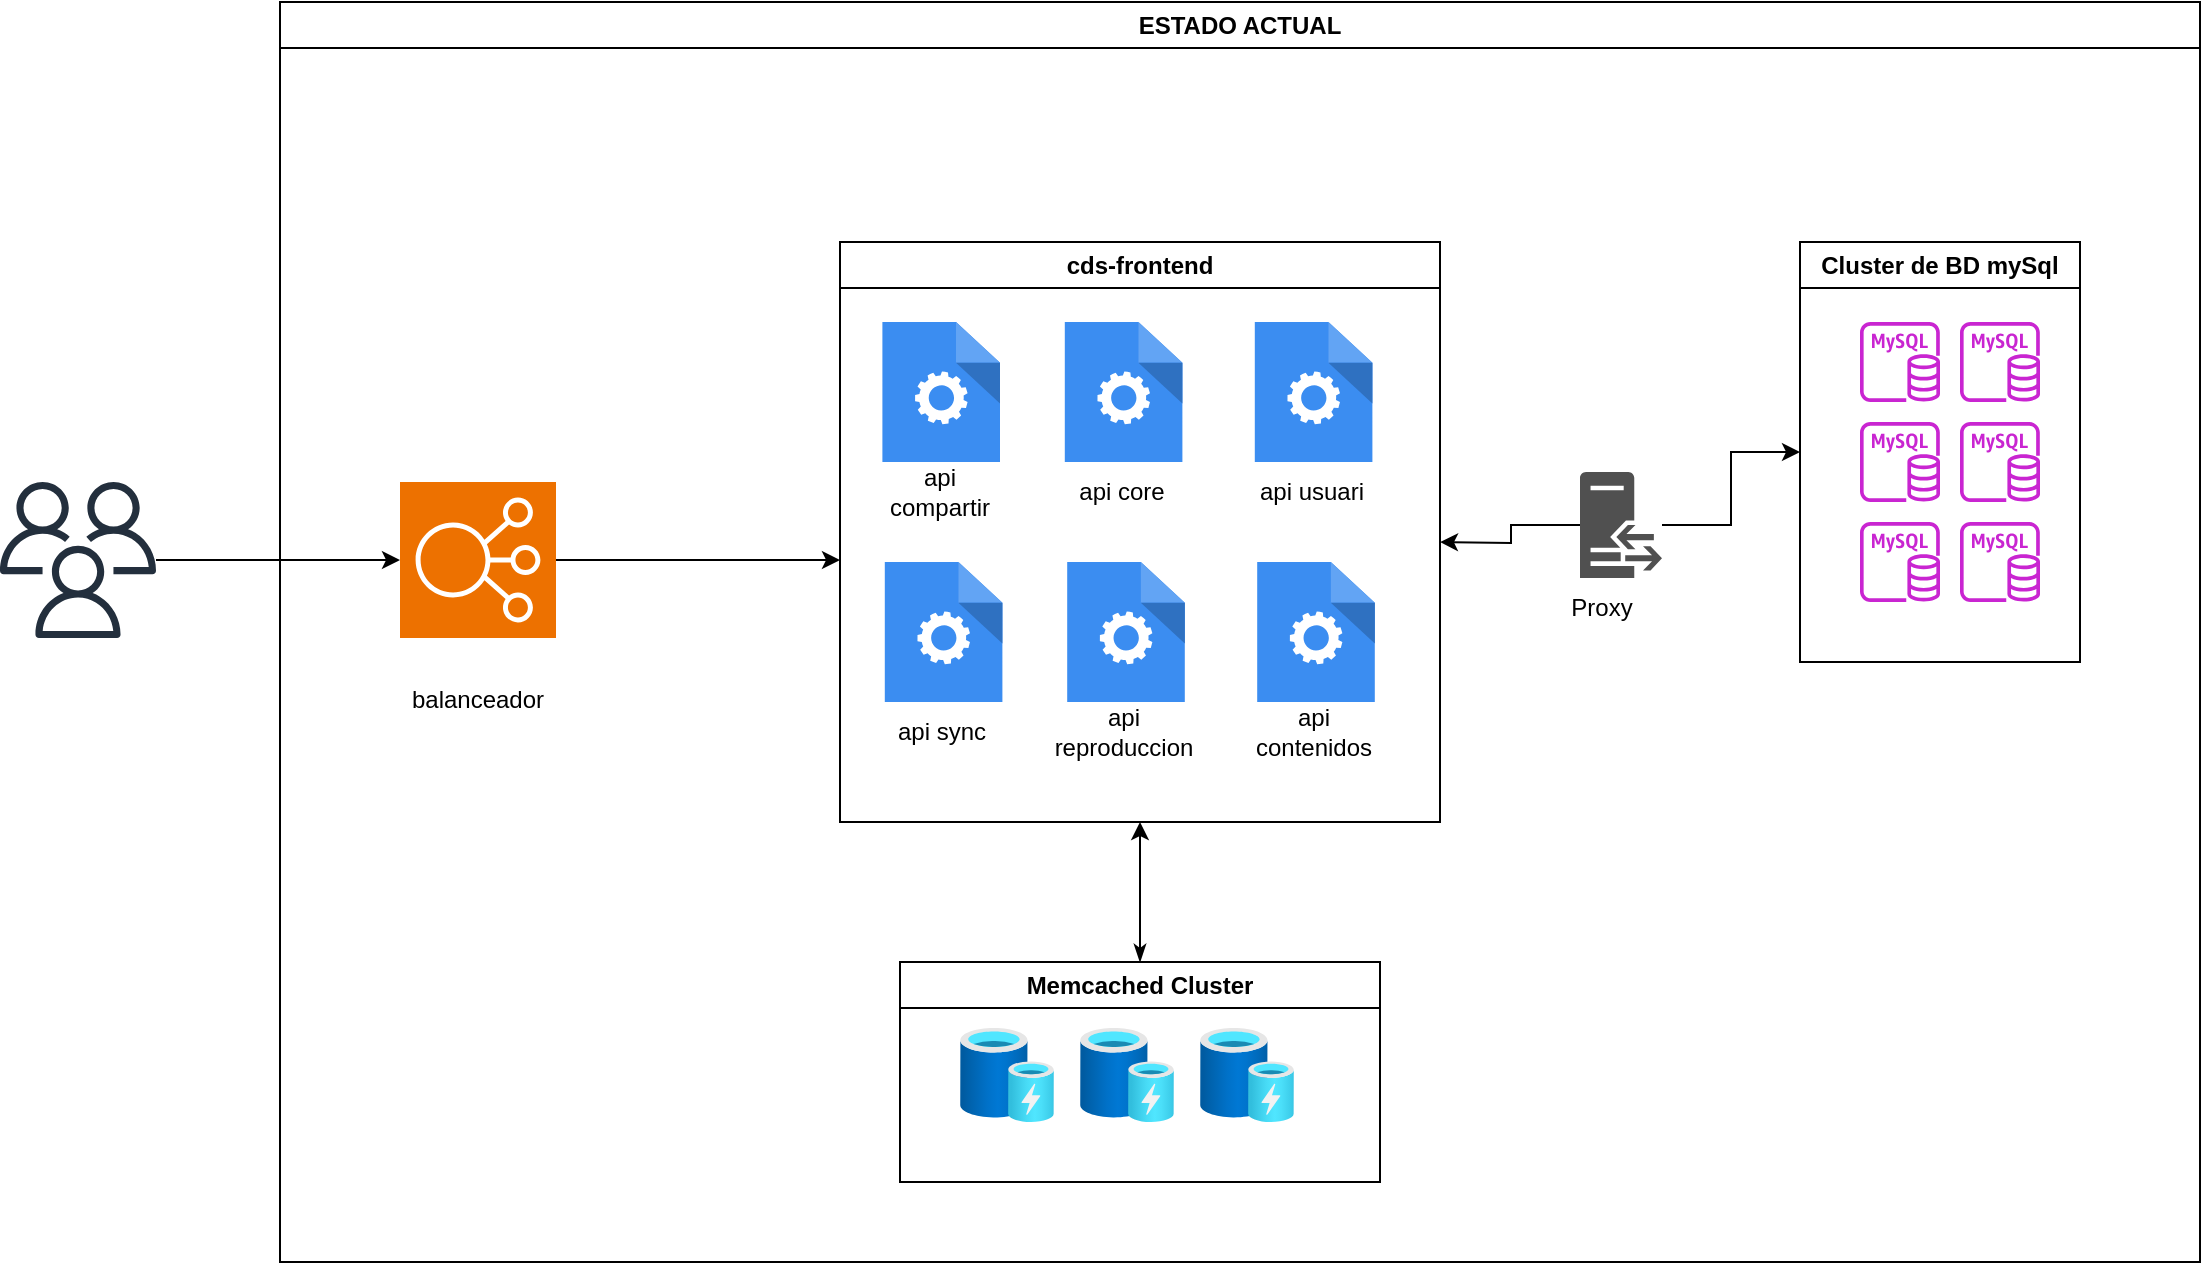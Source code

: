 <mxfile version="24.7.7" pages="5">
  <diagram id="Ht1M8jgEwFfnCIfOTk4-" name="Estado Actual">
    <mxGraphModel dx="1340" dy="683" grid="1" gridSize="10" guides="1" tooltips="1" connect="1" arrows="1" fold="1" page="1" pageScale="1" pageWidth="1169" pageHeight="827" math="0" shadow="0">
      <root>
        <mxCell id="0" />
        <mxCell id="1" parent="0" />
        <mxCell id="Ac4WIPOSFiqi20QRBWpF-2" value="ESTADO ACTUAL" style="swimlane;whiteSpace=wrap;html=1;" vertex="1" parent="1">
          <mxGeometry x="170" y="50" width="960" height="630" as="geometry" />
        </mxCell>
        <mxCell id="Ac4WIPOSFiqi20QRBWpF-50" style="edgeStyle=orthogonalEdgeStyle;rounded=0;orthogonalLoop=1;jettySize=auto;html=1;" edge="1" parent="Ac4WIPOSFiqi20QRBWpF-2" source="Ac4WIPOSFiqi20QRBWpF-3">
          <mxGeometry relative="1" as="geometry">
            <mxPoint x="280" y="279" as="targetPoint" />
          </mxGeometry>
        </mxCell>
        <mxCell id="Ac4WIPOSFiqi20QRBWpF-3" value="" style="sketch=0;points=[[0,0,0],[0.25,0,0],[0.5,0,0],[0.75,0,0],[1,0,0],[0,1,0],[0.25,1,0],[0.5,1,0],[0.75,1,0],[1,1,0],[0,0.25,0],[0,0.5,0],[0,0.75,0],[1,0.25,0],[1,0.5,0],[1,0.75,0]];outlineConnect=0;fontColor=#232F3E;fillColor=#ED7100;strokeColor=#ffffff;dashed=0;verticalLabelPosition=bottom;verticalAlign=top;align=center;html=1;fontSize=12;fontStyle=0;aspect=fixed;shape=mxgraph.aws4.resourceIcon;resIcon=mxgraph.aws4.elastic_load_balancing;" vertex="1" parent="Ac4WIPOSFiqi20QRBWpF-2">
          <mxGeometry x="60" y="240" width="78" height="78" as="geometry" />
        </mxCell>
        <mxCell id="Ac4WIPOSFiqi20QRBWpF-4" value="Cluster de BD mySql" style="swimlane;whiteSpace=wrap;html=1;" vertex="1" parent="Ac4WIPOSFiqi20QRBWpF-2">
          <mxGeometry x="760" y="120" width="140" height="210" as="geometry" />
        </mxCell>
        <mxCell id="Ac4WIPOSFiqi20QRBWpF-5" value="" style="sketch=0;outlineConnect=0;fontColor=#232F3E;gradientColor=none;fillColor=#C925D1;strokeColor=none;dashed=0;verticalLabelPosition=bottom;verticalAlign=top;align=center;html=1;fontSize=12;fontStyle=0;aspect=fixed;pointerEvents=1;shape=mxgraph.aws4.rds_mysql_instance;" vertex="1" parent="Ac4WIPOSFiqi20QRBWpF-4">
          <mxGeometry x="30" y="40" width="40" height="40" as="geometry" />
        </mxCell>
        <mxCell id="Ac4WIPOSFiqi20QRBWpF-54" value="" style="sketch=0;outlineConnect=0;fontColor=#232F3E;gradientColor=none;fillColor=#C925D1;strokeColor=none;dashed=0;verticalLabelPosition=bottom;verticalAlign=top;align=center;html=1;fontSize=12;fontStyle=0;aspect=fixed;pointerEvents=1;shape=mxgraph.aws4.rds_mysql_instance;" vertex="1" parent="Ac4WIPOSFiqi20QRBWpF-4">
          <mxGeometry x="80" y="40" width="40" height="40" as="geometry" />
        </mxCell>
        <mxCell id="Ac4WIPOSFiqi20QRBWpF-57" value="" style="sketch=0;outlineConnect=0;fontColor=#232F3E;gradientColor=none;fillColor=#C925D1;strokeColor=none;dashed=0;verticalLabelPosition=bottom;verticalAlign=top;align=center;html=1;fontSize=12;fontStyle=0;aspect=fixed;pointerEvents=1;shape=mxgraph.aws4.rds_mysql_instance;" vertex="1" parent="Ac4WIPOSFiqi20QRBWpF-4">
          <mxGeometry x="80" y="90" width="40" height="40" as="geometry" />
        </mxCell>
        <mxCell id="Ac4WIPOSFiqi20QRBWpF-56" value="" style="sketch=0;outlineConnect=0;fontColor=#232F3E;gradientColor=none;fillColor=#C925D1;strokeColor=none;dashed=0;verticalLabelPosition=bottom;verticalAlign=top;align=center;html=1;fontSize=12;fontStyle=0;aspect=fixed;pointerEvents=1;shape=mxgraph.aws4.rds_mysql_instance;" vertex="1" parent="Ac4WIPOSFiqi20QRBWpF-4">
          <mxGeometry x="30" y="90" width="40" height="40" as="geometry" />
        </mxCell>
        <mxCell id="Ac4WIPOSFiqi20QRBWpF-59" value="" style="sketch=0;outlineConnect=0;fontColor=#232F3E;gradientColor=none;fillColor=#C925D1;strokeColor=none;dashed=0;verticalLabelPosition=bottom;verticalAlign=top;align=center;html=1;fontSize=12;fontStyle=0;aspect=fixed;pointerEvents=1;shape=mxgraph.aws4.rds_mysql_instance;" vertex="1" parent="Ac4WIPOSFiqi20QRBWpF-4">
          <mxGeometry x="30" y="140" width="40" height="40" as="geometry" />
        </mxCell>
        <mxCell id="Ac4WIPOSFiqi20QRBWpF-60" value="" style="sketch=0;outlineConnect=0;fontColor=#232F3E;gradientColor=none;fillColor=#C925D1;strokeColor=none;dashed=0;verticalLabelPosition=bottom;verticalAlign=top;align=center;html=1;fontSize=12;fontStyle=0;aspect=fixed;pointerEvents=1;shape=mxgraph.aws4.rds_mysql_instance;" vertex="1" parent="Ac4WIPOSFiqi20QRBWpF-4">
          <mxGeometry x="80" y="140" width="40" height="40" as="geometry" />
        </mxCell>
        <mxCell id="Ac4WIPOSFiqi20QRBWpF-8" value="cds-frontend" style="swimlane;whiteSpace=wrap;html=1;" vertex="1" parent="Ac4WIPOSFiqi20QRBWpF-2">
          <mxGeometry x="280" y="120" width="300" height="290" as="geometry" />
        </mxCell>
        <mxCell id="Ac4WIPOSFiqi20QRBWpF-24" value="" style="sketch=0;html=1;aspect=fixed;strokeColor=none;shadow=0;fillColor=#3B8DF1;verticalAlign=top;labelPosition=center;verticalLabelPosition=bottom;shape=mxgraph.gcp2.process" vertex="1" parent="Ac4WIPOSFiqi20QRBWpF-8">
          <mxGeometry x="21.2" y="40" width="58.8" height="70" as="geometry" />
        </mxCell>
        <mxCell id="Ac4WIPOSFiqi20QRBWpF-28" value="api compartir" style="text;html=1;align=center;verticalAlign=middle;whiteSpace=wrap;rounded=0;" vertex="1" parent="Ac4WIPOSFiqi20QRBWpF-8">
          <mxGeometry x="20.0" y="110" width="60" height="30" as="geometry" />
        </mxCell>
        <mxCell id="Ac4WIPOSFiqi20QRBWpF-29" value="" style="sketch=0;html=1;aspect=fixed;strokeColor=none;shadow=0;fillColor=#3B8DF1;verticalAlign=top;labelPosition=center;verticalLabelPosition=bottom;shape=mxgraph.gcp2.process" vertex="1" parent="Ac4WIPOSFiqi20QRBWpF-8">
          <mxGeometry x="112.4" y="40" width="58.8" height="70" as="geometry" />
        </mxCell>
        <mxCell id="Ac4WIPOSFiqi20QRBWpF-30" value="api core" style="text;html=1;align=center;verticalAlign=middle;whiteSpace=wrap;rounded=0;" vertex="1" parent="Ac4WIPOSFiqi20QRBWpF-8">
          <mxGeometry x="111.2" y="110" width="60" height="30" as="geometry" />
        </mxCell>
        <mxCell id="Ac4WIPOSFiqi20QRBWpF-33" value="" style="sketch=0;html=1;aspect=fixed;strokeColor=none;shadow=0;fillColor=#3B8DF1;verticalAlign=top;labelPosition=center;verticalLabelPosition=bottom;shape=mxgraph.gcp2.process" vertex="1" parent="Ac4WIPOSFiqi20QRBWpF-8">
          <mxGeometry x="207.4" y="40" width="58.8" height="70" as="geometry" />
        </mxCell>
        <mxCell id="Ac4WIPOSFiqi20QRBWpF-34" value="api usuari" style="text;html=1;align=center;verticalAlign=middle;whiteSpace=wrap;rounded=0;" vertex="1" parent="Ac4WIPOSFiqi20QRBWpF-8">
          <mxGeometry x="206.2" y="110" width="60" height="30" as="geometry" />
        </mxCell>
        <mxCell id="Ac4WIPOSFiqi20QRBWpF-35" value="" style="sketch=0;html=1;aspect=fixed;strokeColor=none;shadow=0;fillColor=#3B8DF1;verticalAlign=top;labelPosition=center;verticalLabelPosition=bottom;shape=mxgraph.gcp2.process" vertex="1" parent="Ac4WIPOSFiqi20QRBWpF-8">
          <mxGeometry x="208.6" y="160" width="58.8" height="70" as="geometry" />
        </mxCell>
        <mxCell id="Ac4WIPOSFiqi20QRBWpF-36" value="api contenidos" style="text;html=1;align=center;verticalAlign=middle;whiteSpace=wrap;rounded=0;" vertex="1" parent="Ac4WIPOSFiqi20QRBWpF-8">
          <mxGeometry x="207.4" y="230" width="60" height="30" as="geometry" />
        </mxCell>
        <mxCell id="Ac4WIPOSFiqi20QRBWpF-37" value="" style="sketch=0;html=1;aspect=fixed;strokeColor=none;shadow=0;fillColor=#3B8DF1;verticalAlign=top;labelPosition=center;verticalLabelPosition=bottom;shape=mxgraph.gcp2.process" vertex="1" parent="Ac4WIPOSFiqi20QRBWpF-8">
          <mxGeometry x="22.4" y="160" width="58.8" height="70" as="geometry" />
        </mxCell>
        <mxCell id="Ac4WIPOSFiqi20QRBWpF-38" value="api sync" style="text;html=1;align=center;verticalAlign=middle;whiteSpace=wrap;rounded=0;" vertex="1" parent="Ac4WIPOSFiqi20QRBWpF-8">
          <mxGeometry x="21.2" y="230" width="60" height="30" as="geometry" />
        </mxCell>
        <mxCell id="Ac4WIPOSFiqi20QRBWpF-39" value="" style="sketch=0;html=1;aspect=fixed;strokeColor=none;shadow=0;fillColor=#3B8DF1;verticalAlign=top;labelPosition=center;verticalLabelPosition=bottom;shape=mxgraph.gcp2.process" vertex="1" parent="Ac4WIPOSFiqi20QRBWpF-8">
          <mxGeometry x="113.6" y="160" width="58.8" height="70" as="geometry" />
        </mxCell>
        <mxCell id="Ac4WIPOSFiqi20QRBWpF-40" value="api reproduccion" style="text;html=1;align=center;verticalAlign=middle;whiteSpace=wrap;rounded=0;" vertex="1" parent="Ac4WIPOSFiqi20QRBWpF-8">
          <mxGeometry x="112.4" y="230" width="60" height="30" as="geometry" />
        </mxCell>
        <mxCell id="Ac4WIPOSFiqi20QRBWpF-48" value="balanceador" style="text;html=1;align=center;verticalAlign=middle;whiteSpace=wrap;rounded=0;" vertex="1" parent="Ac4WIPOSFiqi20QRBWpF-2">
          <mxGeometry x="69" y="334" width="60" height="30" as="geometry" />
        </mxCell>
        <mxCell id="Ac4WIPOSFiqi20QRBWpF-64" style="edgeStyle=orthogonalEdgeStyle;rounded=0;orthogonalLoop=1;jettySize=auto;html=1;entryX=0.5;entryY=1;entryDx=0;entryDy=0;startArrow=classicThin;startFill=1;" edge="1" parent="Ac4WIPOSFiqi20QRBWpF-2" source="Ac4WIPOSFiqi20QRBWpF-53" target="Ac4WIPOSFiqi20QRBWpF-8">
          <mxGeometry relative="1" as="geometry" />
        </mxCell>
        <mxCell id="Ac4WIPOSFiqi20QRBWpF-53" value="Memcached Cluster" style="swimlane;whiteSpace=wrap;html=1;" vertex="1" parent="Ac4WIPOSFiqi20QRBWpF-2">
          <mxGeometry x="310" y="480" width="240" height="110" as="geometry" />
        </mxCell>
        <mxCell id="Ac4WIPOSFiqi20QRBWpF-51" value="" style="image;aspect=fixed;html=1;points=[];align=center;fontSize=12;image=img/lib/azure2/general/Cache.svg;" vertex="1" parent="Ac4WIPOSFiqi20QRBWpF-53">
          <mxGeometry x="30" y="33" width="47" height="47" as="geometry" />
        </mxCell>
        <mxCell id="Ac4WIPOSFiqi20QRBWpF-62" value="" style="image;aspect=fixed;html=1;points=[];align=center;fontSize=12;image=img/lib/azure2/general/Cache.svg;" vertex="1" parent="Ac4WIPOSFiqi20QRBWpF-53">
          <mxGeometry x="90" y="33" width="47" height="47" as="geometry" />
        </mxCell>
        <mxCell id="Ac4WIPOSFiqi20QRBWpF-63" value="" style="image;aspect=fixed;html=1;points=[];align=center;fontSize=12;image=img/lib/azure2/general/Cache.svg;" vertex="1" parent="Ac4WIPOSFiqi20QRBWpF-53">
          <mxGeometry x="150" y="33" width="47" height="47" as="geometry" />
        </mxCell>
        <mxCell id="Ac4WIPOSFiqi20QRBWpF-69" style="edgeStyle=orthogonalEdgeStyle;rounded=0;orthogonalLoop=1;jettySize=auto;html=1;entryX=0;entryY=0.5;entryDx=0;entryDy=0;" edge="1" parent="Ac4WIPOSFiqi20QRBWpF-2" source="Ac4WIPOSFiqi20QRBWpF-67" target="Ac4WIPOSFiqi20QRBWpF-4">
          <mxGeometry relative="1" as="geometry" />
        </mxCell>
        <mxCell id="Ac4WIPOSFiqi20QRBWpF-70" style="edgeStyle=orthogonalEdgeStyle;rounded=0;orthogonalLoop=1;jettySize=auto;html=1;" edge="1" parent="Ac4WIPOSFiqi20QRBWpF-2" source="Ac4WIPOSFiqi20QRBWpF-67">
          <mxGeometry relative="1" as="geometry">
            <mxPoint x="580" y="270" as="targetPoint" />
          </mxGeometry>
        </mxCell>
        <mxCell id="Ac4WIPOSFiqi20QRBWpF-67" value="" style="sketch=0;pointerEvents=1;shadow=0;dashed=0;html=1;strokeColor=none;fillColor=#505050;labelPosition=center;verticalLabelPosition=bottom;verticalAlign=top;outlineConnect=0;align=center;shape=mxgraph.office.servers.reverse_proxy;" vertex="1" parent="Ac4WIPOSFiqi20QRBWpF-2">
          <mxGeometry x="650" y="235" width="41" height="53" as="geometry" />
        </mxCell>
        <mxCell id="Ac4WIPOSFiqi20QRBWpF-68" value="Proxy" style="text;html=1;align=center;verticalAlign=middle;whiteSpace=wrap;rounded=0;" vertex="1" parent="Ac4WIPOSFiqi20QRBWpF-2">
          <mxGeometry x="631" y="288" width="60" height="30" as="geometry" />
        </mxCell>
        <mxCell id="Ac4WIPOSFiqi20QRBWpF-49" style="edgeStyle=orthogonalEdgeStyle;rounded=0;orthogonalLoop=1;jettySize=auto;html=1;" edge="1" parent="1" source="Ac4WIPOSFiqi20QRBWpF-47" target="Ac4WIPOSFiqi20QRBWpF-3">
          <mxGeometry relative="1" as="geometry" />
        </mxCell>
        <mxCell id="Ac4WIPOSFiqi20QRBWpF-47" value="" style="sketch=0;outlineConnect=0;fontColor=#232F3E;gradientColor=none;fillColor=#232F3D;strokeColor=none;dashed=0;verticalLabelPosition=bottom;verticalAlign=top;align=center;html=1;fontSize=12;fontStyle=0;aspect=fixed;pointerEvents=1;shape=mxgraph.aws4.users;" vertex="1" parent="1">
          <mxGeometry x="30" y="290" width="78" height="78" as="geometry" />
        </mxCell>
      </root>
    </mxGraphModel>
  </diagram>
  <diagram name="Etapa 1 - Api Gateway - Cache" id="Z1QEGIGEOoJsZThyFfZr">
    <mxGraphModel dx="1340" dy="683" grid="1" gridSize="10" guides="1" tooltips="1" connect="1" arrows="1" fold="1" page="1" pageScale="1" pageWidth="1169" pageHeight="827" math="0" shadow="0">
      <root>
        <mxCell id="WkhB6MqnOmmRNj--FXNi-0" />
        <mxCell id="WkhB6MqnOmmRNj--FXNi-1" parent="WkhB6MqnOmmRNj--FXNi-0" />
        <mxCell id="WkhB6MqnOmmRNj--FXNi-2" value="Etapa 1 -&amp;nbsp; API GATEWAY + CACHE RESPONSE" style="swimlane;whiteSpace=wrap;html=1;" vertex="1" parent="WkhB6MqnOmmRNj--FXNi-1">
          <mxGeometry x="170" y="70" width="960" height="630" as="geometry" />
        </mxCell>
        <mxCell id="WkhB6MqnOmmRNj--FXNi-5" value="Cluster de BD mySql" style="swimlane;whiteSpace=wrap;html=1;" vertex="1" parent="WkhB6MqnOmmRNj--FXNi-2">
          <mxGeometry x="760" y="120" width="140" height="210" as="geometry" />
        </mxCell>
        <mxCell id="WkhB6MqnOmmRNj--FXNi-6" value="" style="sketch=0;outlineConnect=0;fontColor=#232F3E;gradientColor=none;fillColor=#C925D1;strokeColor=none;dashed=0;verticalLabelPosition=bottom;verticalAlign=top;align=center;html=1;fontSize=12;fontStyle=0;aspect=fixed;pointerEvents=1;shape=mxgraph.aws4.rds_mysql_instance;" vertex="1" parent="WkhB6MqnOmmRNj--FXNi-5">
          <mxGeometry x="30" y="40" width="40" height="40" as="geometry" />
        </mxCell>
        <mxCell id="WkhB6MqnOmmRNj--FXNi-7" value="" style="sketch=0;outlineConnect=0;fontColor=#232F3E;gradientColor=none;fillColor=#C925D1;strokeColor=none;dashed=0;verticalLabelPosition=bottom;verticalAlign=top;align=center;html=1;fontSize=12;fontStyle=0;aspect=fixed;pointerEvents=1;shape=mxgraph.aws4.rds_mysql_instance;" vertex="1" parent="WkhB6MqnOmmRNj--FXNi-5">
          <mxGeometry x="80" y="40" width="40" height="40" as="geometry" />
        </mxCell>
        <mxCell id="WkhB6MqnOmmRNj--FXNi-8" value="" style="sketch=0;outlineConnect=0;fontColor=#232F3E;gradientColor=none;fillColor=#C925D1;strokeColor=none;dashed=0;verticalLabelPosition=bottom;verticalAlign=top;align=center;html=1;fontSize=12;fontStyle=0;aspect=fixed;pointerEvents=1;shape=mxgraph.aws4.rds_mysql_instance;" vertex="1" parent="WkhB6MqnOmmRNj--FXNi-5">
          <mxGeometry x="80" y="90" width="40" height="40" as="geometry" />
        </mxCell>
        <mxCell id="WkhB6MqnOmmRNj--FXNi-9" value="" style="sketch=0;outlineConnect=0;fontColor=#232F3E;gradientColor=none;fillColor=#C925D1;strokeColor=none;dashed=0;verticalLabelPosition=bottom;verticalAlign=top;align=center;html=1;fontSize=12;fontStyle=0;aspect=fixed;pointerEvents=1;shape=mxgraph.aws4.rds_mysql_instance;" vertex="1" parent="WkhB6MqnOmmRNj--FXNi-5">
          <mxGeometry x="30" y="90" width="40" height="40" as="geometry" />
        </mxCell>
        <mxCell id="WkhB6MqnOmmRNj--FXNi-10" value="" style="sketch=0;outlineConnect=0;fontColor=#232F3E;gradientColor=none;fillColor=#C925D1;strokeColor=none;dashed=0;verticalLabelPosition=bottom;verticalAlign=top;align=center;html=1;fontSize=12;fontStyle=0;aspect=fixed;pointerEvents=1;shape=mxgraph.aws4.rds_mysql_instance;" vertex="1" parent="WkhB6MqnOmmRNj--FXNi-5">
          <mxGeometry x="30" y="140" width="40" height="40" as="geometry" />
        </mxCell>
        <mxCell id="WkhB6MqnOmmRNj--FXNi-11" value="" style="sketch=0;outlineConnect=0;fontColor=#232F3E;gradientColor=none;fillColor=#C925D1;strokeColor=none;dashed=0;verticalLabelPosition=bottom;verticalAlign=top;align=center;html=1;fontSize=12;fontStyle=0;aspect=fixed;pointerEvents=1;shape=mxgraph.aws4.rds_mysql_instance;" vertex="1" parent="WkhB6MqnOmmRNj--FXNi-5">
          <mxGeometry x="80" y="140" width="40" height="40" as="geometry" />
        </mxCell>
        <mxCell id="WkhB6MqnOmmRNj--FXNi-12" value="cds-frontend" style="swimlane;whiteSpace=wrap;html=1;" vertex="1" parent="WkhB6MqnOmmRNj--FXNi-2">
          <mxGeometry x="340" y="120" width="300" height="290" as="geometry" />
        </mxCell>
        <mxCell id="WkhB6MqnOmmRNj--FXNi-13" value="" style="sketch=0;html=1;aspect=fixed;strokeColor=none;shadow=0;fillColor=#3B8DF1;verticalAlign=top;labelPosition=center;verticalLabelPosition=bottom;shape=mxgraph.gcp2.process" vertex="1" parent="WkhB6MqnOmmRNj--FXNi-12">
          <mxGeometry x="21.2" y="40" width="58.8" height="70" as="geometry" />
        </mxCell>
        <mxCell id="WkhB6MqnOmmRNj--FXNi-14" value="api compartir" style="text;html=1;align=center;verticalAlign=middle;whiteSpace=wrap;rounded=0;" vertex="1" parent="WkhB6MqnOmmRNj--FXNi-12">
          <mxGeometry x="20.0" y="110" width="60" height="30" as="geometry" />
        </mxCell>
        <mxCell id="WkhB6MqnOmmRNj--FXNi-15" value="" style="sketch=0;html=1;aspect=fixed;strokeColor=none;shadow=0;fillColor=#3B8DF1;verticalAlign=top;labelPosition=center;verticalLabelPosition=bottom;shape=mxgraph.gcp2.process" vertex="1" parent="WkhB6MqnOmmRNj--FXNi-12">
          <mxGeometry x="112.4" y="40" width="58.8" height="70" as="geometry" />
        </mxCell>
        <mxCell id="WkhB6MqnOmmRNj--FXNi-16" value="api core" style="text;html=1;align=center;verticalAlign=middle;whiteSpace=wrap;rounded=0;" vertex="1" parent="WkhB6MqnOmmRNj--FXNi-12">
          <mxGeometry x="111.2" y="110" width="60" height="30" as="geometry" />
        </mxCell>
        <mxCell id="WkhB6MqnOmmRNj--FXNi-17" value="" style="sketch=0;html=1;aspect=fixed;strokeColor=none;shadow=0;fillColor=#3B8DF1;verticalAlign=top;labelPosition=center;verticalLabelPosition=bottom;shape=mxgraph.gcp2.process" vertex="1" parent="WkhB6MqnOmmRNj--FXNi-12">
          <mxGeometry x="207.4" y="40" width="58.8" height="70" as="geometry" />
        </mxCell>
        <mxCell id="WkhB6MqnOmmRNj--FXNi-18" value="api usuarios" style="text;html=1;align=center;verticalAlign=middle;whiteSpace=wrap;rounded=0;" vertex="1" parent="WkhB6MqnOmmRNj--FXNi-12">
          <mxGeometry x="206.2" y="110" width="60" height="30" as="geometry" />
        </mxCell>
        <mxCell id="WkhB6MqnOmmRNj--FXNi-19" value="" style="sketch=0;html=1;aspect=fixed;strokeColor=none;shadow=0;fillColor=#3B8DF1;verticalAlign=top;labelPosition=center;verticalLabelPosition=bottom;shape=mxgraph.gcp2.process" vertex="1" parent="WkhB6MqnOmmRNj--FXNi-12">
          <mxGeometry x="208.6" y="160" width="58.8" height="70" as="geometry" />
        </mxCell>
        <mxCell id="WkhB6MqnOmmRNj--FXNi-20" value="api contenidos" style="text;html=1;align=center;verticalAlign=middle;whiteSpace=wrap;rounded=0;" vertex="1" parent="WkhB6MqnOmmRNj--FXNi-12">
          <mxGeometry x="207.4" y="230" width="60" height="30" as="geometry" />
        </mxCell>
        <mxCell id="WkhB6MqnOmmRNj--FXNi-21" value="" style="sketch=0;html=1;aspect=fixed;strokeColor=none;shadow=0;fillColor=#3B8DF1;verticalAlign=top;labelPosition=center;verticalLabelPosition=bottom;shape=mxgraph.gcp2.process" vertex="1" parent="WkhB6MqnOmmRNj--FXNi-12">
          <mxGeometry x="22.4" y="160" width="58.8" height="70" as="geometry" />
        </mxCell>
        <mxCell id="WkhB6MqnOmmRNj--FXNi-22" value="api sync" style="text;html=1;align=center;verticalAlign=middle;whiteSpace=wrap;rounded=0;" vertex="1" parent="WkhB6MqnOmmRNj--FXNi-12">
          <mxGeometry x="21.2" y="230" width="60" height="30" as="geometry" />
        </mxCell>
        <mxCell id="WkhB6MqnOmmRNj--FXNi-23" value="" style="sketch=0;html=1;aspect=fixed;strokeColor=none;shadow=0;fillColor=#3B8DF1;verticalAlign=top;labelPosition=center;verticalLabelPosition=bottom;shape=mxgraph.gcp2.process" vertex="1" parent="WkhB6MqnOmmRNj--FXNi-12">
          <mxGeometry x="113.6" y="160" width="58.8" height="70" as="geometry" />
        </mxCell>
        <mxCell id="WkhB6MqnOmmRNj--FXNi-24" value="api reproduccion" style="text;html=1;align=center;verticalAlign=middle;whiteSpace=wrap;rounded=0;" vertex="1" parent="WkhB6MqnOmmRNj--FXNi-12">
          <mxGeometry x="112.4" y="230" width="60" height="30" as="geometry" />
        </mxCell>
        <mxCell id="WkhB6MqnOmmRNj--FXNi-26" style="edgeStyle=orthogonalEdgeStyle;rounded=0;orthogonalLoop=1;jettySize=auto;html=1;entryX=0.5;entryY=1;entryDx=0;entryDy=0;startArrow=classicThin;startFill=1;" edge="1" parent="WkhB6MqnOmmRNj--FXNi-2" source="WkhB6MqnOmmRNj--FXNi-27" target="WkhB6MqnOmmRNj--FXNi-12">
          <mxGeometry relative="1" as="geometry" />
        </mxCell>
        <mxCell id="WkhB6MqnOmmRNj--FXNi-27" value="Memcached Cluster" style="swimlane;whiteSpace=wrap;html=1;" vertex="1" parent="WkhB6MqnOmmRNj--FXNi-2">
          <mxGeometry x="310" y="480" width="240" height="110" as="geometry" />
        </mxCell>
        <mxCell id="WkhB6MqnOmmRNj--FXNi-28" value="" style="image;aspect=fixed;html=1;points=[];align=center;fontSize=12;image=img/lib/azure2/general/Cache.svg;" vertex="1" parent="WkhB6MqnOmmRNj--FXNi-27">
          <mxGeometry x="30" y="33" width="47" height="47" as="geometry" />
        </mxCell>
        <mxCell id="WkhB6MqnOmmRNj--FXNi-29" value="" style="image;aspect=fixed;html=1;points=[];align=center;fontSize=12;image=img/lib/azure2/general/Cache.svg;" vertex="1" parent="WkhB6MqnOmmRNj--FXNi-27">
          <mxGeometry x="90" y="33" width="47" height="47" as="geometry" />
        </mxCell>
        <mxCell id="WkhB6MqnOmmRNj--FXNi-30" value="" style="image;aspect=fixed;html=1;points=[];align=center;fontSize=12;image=img/lib/azure2/general/Cache.svg;" vertex="1" parent="WkhB6MqnOmmRNj--FXNi-27">
          <mxGeometry x="150" y="33" width="47" height="47" as="geometry" />
        </mxCell>
        <mxCell id="WkhB6MqnOmmRNj--FXNi-31" style="edgeStyle=orthogonalEdgeStyle;rounded=0;orthogonalLoop=1;jettySize=auto;html=1;entryX=0;entryY=0.5;entryDx=0;entryDy=0;" edge="1" parent="WkhB6MqnOmmRNj--FXNi-2" source="WkhB6MqnOmmRNj--FXNi-33" target="WkhB6MqnOmmRNj--FXNi-5">
          <mxGeometry relative="1" as="geometry" />
        </mxCell>
        <mxCell id="WkhB6MqnOmmRNj--FXNi-32" style="edgeStyle=orthogonalEdgeStyle;rounded=0;orthogonalLoop=1;jettySize=auto;html=1;" edge="1" parent="WkhB6MqnOmmRNj--FXNi-2" source="WkhB6MqnOmmRNj--FXNi-33">
          <mxGeometry relative="1" as="geometry">
            <mxPoint x="640" y="280" as="targetPoint" />
          </mxGeometry>
        </mxCell>
        <mxCell id="WkhB6MqnOmmRNj--FXNi-33" value="" style="sketch=0;pointerEvents=1;shadow=0;dashed=0;html=1;strokeColor=none;fillColor=#505050;labelPosition=center;verticalLabelPosition=bottom;verticalAlign=top;outlineConnect=0;align=center;shape=mxgraph.office.servers.reverse_proxy;" vertex="1" parent="WkhB6MqnOmmRNj--FXNi-2">
          <mxGeometry x="680" y="230" width="41" height="53" as="geometry" />
        </mxCell>
        <mxCell id="WkhB6MqnOmmRNj--FXNi-34" value="Proxy BD" style="text;html=1;align=center;verticalAlign=middle;whiteSpace=wrap;rounded=0;" vertex="1" parent="WkhB6MqnOmmRNj--FXNi-2">
          <mxGeometry x="652" y="288" width="89" height="30" as="geometry" />
        </mxCell>
        <mxCell id="SPDAClw_gmDvVpPwjiVl-1" style="edgeStyle=orthogonalEdgeStyle;rounded=0;orthogonalLoop=1;jettySize=auto;html=1;entryX=0;entryY=0.5;entryDx=0;entryDy=0;" edge="1" parent="WkhB6MqnOmmRNj--FXNi-2" source="SPDAClw_gmDvVpPwjiVl-0" target="WkhB6MqnOmmRNj--FXNi-12">
          <mxGeometry relative="1" as="geometry" />
        </mxCell>
        <mxCell id="SPDAClw_gmDvVpPwjiVl-8" style="edgeStyle=orthogonalEdgeStyle;rounded=0;orthogonalLoop=1;jettySize=auto;html=1;startArrow=classicThin;startFill=1;" edge="1" parent="WkhB6MqnOmmRNj--FXNi-2" source="SPDAClw_gmDvVpPwjiVl-0" target="SPDAClw_gmDvVpPwjiVl-7">
          <mxGeometry relative="1" as="geometry" />
        </mxCell>
        <mxCell id="SPDAClw_gmDvVpPwjiVl-0" value="" style="sketch=0;points=[[0,0,0],[0.25,0,0],[0.5,0,0],[0.75,0,0],[1,0,0],[0,1,0],[0.25,1,0],[0.5,1,0],[0.75,1,0],[1,1,0],[0,0.25,0],[0,0.5,0],[0,0.75,0],[1,0.25,0],[1,0.5,0],[1,0.75,0]];outlineConnect=0;fontColor=#232F3E;fillColor=#E7157B;strokeColor=#ffffff;dashed=0;verticalLabelPosition=bottom;verticalAlign=top;align=center;html=1;fontSize=12;fontStyle=0;aspect=fixed;shape=mxgraph.aws4.resourceIcon;resIcon=mxgraph.aws4.api_gateway;" vertex="1" parent="WkhB6MqnOmmRNj--FXNi-2">
          <mxGeometry x="120" y="180" width="78" height="78" as="geometry" />
        </mxCell>
        <mxCell id="SPDAClw_gmDvVpPwjiVl-2" value="Kong Community Edition/ Enterprise Edition" style="text;html=1;align=center;verticalAlign=middle;whiteSpace=wrap;rounded=0;fillColor=#ffe6cc;strokeColor=#d79b00;" vertex="1" parent="WkhB6MqnOmmRNj--FXNi-2">
          <mxGeometry x="73.5" y="270" width="171" height="40" as="geometry" />
        </mxCell>
        <mxCell id="SPDAClw_gmDvVpPwjiVl-6" value="Balanceador de Carga&lt;div&gt;Api Gateway&lt;/div&gt;&lt;div&gt;Caché de respuesta&lt;/div&gt;" style="text;html=1;align=center;verticalAlign=middle;whiteSpace=wrap;rounded=0;" vertex="1" parent="WkhB6MqnOmmRNj--FXNi-2">
          <mxGeometry x="80" y="310" width="171" height="52" as="geometry" />
        </mxCell>
        <mxCell id="SPDAClw_gmDvVpPwjiVl-7" value="" style="sketch=0;outlineConnect=0;fontColor=#232F3E;gradientColor=none;fillColor=#8C4FFF;strokeColor=none;dashed=0;verticalLabelPosition=bottom;verticalAlign=top;align=center;html=1;fontSize=12;fontStyle=0;aspect=fixed;pointerEvents=1;shape=mxgraph.aws4.opensearch_dashboards;" vertex="1" parent="WkhB6MqnOmmRNj--FXNi-2">
          <mxGeometry x="120" y="80" width="79.32" height="60" as="geometry" />
        </mxCell>
        <mxCell id="SPDAClw_gmDvVpPwjiVl-9" value="Konga" style="text;html=1;align=center;verticalAlign=middle;whiteSpace=wrap;rounded=0;fillColor=#ffe6cc;strokeColor=#d79b00;" vertex="1" parent="WkhB6MqnOmmRNj--FXNi-2">
          <mxGeometry x="40" y="95" width="70" height="30" as="geometry" />
        </mxCell>
        <mxCell id="rBxAFrC0pXOsSTSq8PAp-0" value="Opciones Opensource:&lt;br&gt;- HAProxy, Nginx, y Traefik&lt;br&gt;- Varnish, Redis, y Memcached" style="text;html=1;align=center;verticalAlign=middle;whiteSpace=wrap;rounded=0;" vertex="1" parent="WkhB6MqnOmmRNj--FXNi-2">
          <mxGeometry x="74.16" y="370" width="171" height="52" as="geometry" />
        </mxCell>
        <mxCell id="WkhB6MqnOmmRNj--FXNi-35" style="edgeStyle=orthogonalEdgeStyle;rounded=0;orthogonalLoop=1;jettySize=auto;html=1;entryX=0;entryY=0.5;entryDx=0;entryDy=0;entryPerimeter=0;" edge="1" parent="WkhB6MqnOmmRNj--FXNi-1" source="WkhB6MqnOmmRNj--FXNi-36" target="SPDAClw_gmDvVpPwjiVl-0">
          <mxGeometry relative="1" as="geometry">
            <mxPoint x="220" y="349" as="targetPoint" />
          </mxGeometry>
        </mxCell>
        <mxCell id="WkhB6MqnOmmRNj--FXNi-36" value="" style="sketch=0;outlineConnect=0;fontColor=#232F3E;gradientColor=none;fillColor=#232F3D;strokeColor=none;dashed=0;verticalLabelPosition=bottom;verticalAlign=top;align=center;html=1;fontSize=12;fontStyle=0;aspect=fixed;pointerEvents=1;shape=mxgraph.aws4.users;" vertex="1" parent="WkhB6MqnOmmRNj--FXNi-1">
          <mxGeometry x="30" y="290" width="78" height="78" as="geometry" />
        </mxCell>
      </root>
    </mxGraphModel>
  </diagram>
  <diagram name="Etapa 2 - Desglose API" id="nduGcI5L-z4Zy9Qe6sDN">
    <mxGraphModel dx="1340" dy="683" grid="1" gridSize="10" guides="1" tooltips="1" connect="1" arrows="1" fold="1" page="1" pageScale="1" pageWidth="1169" pageHeight="827" math="0" shadow="0">
      <root>
        <mxCell id="f7iGe_YgDoUXXHbwSH-8-0" />
        <mxCell id="f7iGe_YgDoUXXHbwSH-8-1" parent="f7iGe_YgDoUXXHbwSH-8-0" />
        <mxCell id="f7iGe_YgDoUXXHbwSH-8-2" value="Etapa 2 - DESGLOSE POR API&amp;nbsp;&amp;nbsp;" style="swimlane;whiteSpace=wrap;html=1;" vertex="1" parent="f7iGe_YgDoUXXHbwSH-8-1">
          <mxGeometry x="170" y="70" width="960" height="630" as="geometry" />
        </mxCell>
        <mxCell id="f7iGe_YgDoUXXHbwSH-8-3" value="Cluster de BD mySql" style="swimlane;whiteSpace=wrap;html=1;" vertex="1" parent="f7iGe_YgDoUXXHbwSH-8-2">
          <mxGeometry x="760" y="192" width="140" height="210" as="geometry" />
        </mxCell>
        <mxCell id="f7iGe_YgDoUXXHbwSH-8-4" value="" style="sketch=0;outlineConnect=0;fontColor=#232F3E;gradientColor=none;fillColor=#C925D1;strokeColor=none;dashed=0;verticalLabelPosition=bottom;verticalAlign=top;align=center;html=1;fontSize=12;fontStyle=0;aspect=fixed;pointerEvents=1;shape=mxgraph.aws4.rds_mysql_instance;" vertex="1" parent="f7iGe_YgDoUXXHbwSH-8-3">
          <mxGeometry x="30" y="40" width="40" height="40" as="geometry" />
        </mxCell>
        <mxCell id="f7iGe_YgDoUXXHbwSH-8-5" value="" style="sketch=0;outlineConnect=0;fontColor=#232F3E;gradientColor=none;fillColor=#C925D1;strokeColor=none;dashed=0;verticalLabelPosition=bottom;verticalAlign=top;align=center;html=1;fontSize=12;fontStyle=0;aspect=fixed;pointerEvents=1;shape=mxgraph.aws4.rds_mysql_instance;" vertex="1" parent="f7iGe_YgDoUXXHbwSH-8-3">
          <mxGeometry x="80" y="40" width="40" height="40" as="geometry" />
        </mxCell>
        <mxCell id="f7iGe_YgDoUXXHbwSH-8-6" value="" style="sketch=0;outlineConnect=0;fontColor=#232F3E;gradientColor=none;fillColor=#C925D1;strokeColor=none;dashed=0;verticalLabelPosition=bottom;verticalAlign=top;align=center;html=1;fontSize=12;fontStyle=0;aspect=fixed;pointerEvents=1;shape=mxgraph.aws4.rds_mysql_instance;" vertex="1" parent="f7iGe_YgDoUXXHbwSH-8-3">
          <mxGeometry x="80" y="90" width="40" height="40" as="geometry" />
        </mxCell>
        <mxCell id="f7iGe_YgDoUXXHbwSH-8-7" value="" style="sketch=0;outlineConnect=0;fontColor=#232F3E;gradientColor=none;fillColor=#C925D1;strokeColor=none;dashed=0;verticalLabelPosition=bottom;verticalAlign=top;align=center;html=1;fontSize=12;fontStyle=0;aspect=fixed;pointerEvents=1;shape=mxgraph.aws4.rds_mysql_instance;" vertex="1" parent="f7iGe_YgDoUXXHbwSH-8-3">
          <mxGeometry x="30" y="90" width="40" height="40" as="geometry" />
        </mxCell>
        <mxCell id="f7iGe_YgDoUXXHbwSH-8-8" value="" style="sketch=0;outlineConnect=0;fontColor=#232F3E;gradientColor=none;fillColor=#C925D1;strokeColor=none;dashed=0;verticalLabelPosition=bottom;verticalAlign=top;align=center;html=1;fontSize=12;fontStyle=0;aspect=fixed;pointerEvents=1;shape=mxgraph.aws4.rds_mysql_instance;" vertex="1" parent="f7iGe_YgDoUXXHbwSH-8-3">
          <mxGeometry x="30" y="140" width="40" height="40" as="geometry" />
        </mxCell>
        <mxCell id="f7iGe_YgDoUXXHbwSH-8-9" value="" style="sketch=0;outlineConnect=0;fontColor=#232F3E;gradientColor=none;fillColor=#C925D1;strokeColor=none;dashed=0;verticalLabelPosition=bottom;verticalAlign=top;align=center;html=1;fontSize=12;fontStyle=0;aspect=fixed;pointerEvents=1;shape=mxgraph.aws4.rds_mysql_instance;" vertex="1" parent="f7iGe_YgDoUXXHbwSH-8-3">
          <mxGeometry x="80" y="140" width="40" height="40" as="geometry" />
        </mxCell>
        <mxCell id="f7iGe_YgDoUXXHbwSH-8-24" value="Memcached Cluster" style="swimlane;whiteSpace=wrap;html=1;" vertex="1" parent="f7iGe_YgDoUXXHbwSH-8-2">
          <mxGeometry x="340" y="500" width="240" height="110" as="geometry" />
        </mxCell>
        <mxCell id="f7iGe_YgDoUXXHbwSH-8-25" value="" style="image;aspect=fixed;html=1;points=[];align=center;fontSize=12;image=img/lib/azure2/general/Cache.svg;" vertex="1" parent="f7iGe_YgDoUXXHbwSH-8-24">
          <mxGeometry x="30" y="33" width="47" height="47" as="geometry" />
        </mxCell>
        <mxCell id="f7iGe_YgDoUXXHbwSH-8-26" value="" style="image;aspect=fixed;html=1;points=[];align=center;fontSize=12;image=img/lib/azure2/general/Cache.svg;" vertex="1" parent="f7iGe_YgDoUXXHbwSH-8-24">
          <mxGeometry x="90" y="33" width="47" height="47" as="geometry" />
        </mxCell>
        <mxCell id="f7iGe_YgDoUXXHbwSH-8-27" value="" style="image;aspect=fixed;html=1;points=[];align=center;fontSize=12;image=img/lib/azure2/general/Cache.svg;" vertex="1" parent="f7iGe_YgDoUXXHbwSH-8-24">
          <mxGeometry x="150" y="33" width="47" height="47" as="geometry" />
        </mxCell>
        <mxCell id="f7iGe_YgDoUXXHbwSH-8-28" style="edgeStyle=orthogonalEdgeStyle;rounded=0;orthogonalLoop=1;jettySize=auto;html=1;entryX=0;entryY=0.5;entryDx=0;entryDy=0;" edge="1" parent="f7iGe_YgDoUXXHbwSH-8-2" source="f7iGe_YgDoUXXHbwSH-8-30" target="f7iGe_YgDoUXXHbwSH-8-3">
          <mxGeometry relative="1" as="geometry" />
        </mxCell>
        <mxCell id="f7iGe_YgDoUXXHbwSH-8-30" value="" style="sketch=0;pointerEvents=1;shadow=0;dashed=0;html=1;strokeColor=none;fillColor=#505050;labelPosition=center;verticalLabelPosition=bottom;verticalAlign=top;outlineConnect=0;align=center;shape=mxgraph.office.servers.reverse_proxy;" vertex="1" parent="f7iGe_YgDoUXXHbwSH-8-2">
          <mxGeometry x="670" y="269" width="41" height="53" as="geometry" />
        </mxCell>
        <mxCell id="f7iGe_YgDoUXXHbwSH-8-31" value="Proxy BD" style="text;html=1;align=center;verticalAlign=middle;whiteSpace=wrap;rounded=0;" vertex="1" parent="f7iGe_YgDoUXXHbwSH-8-2">
          <mxGeometry x="640" y="327" width="89" height="30" as="geometry" />
        </mxCell>
        <mxCell id="f7iGe_YgDoUXXHbwSH-8-33" style="edgeStyle=orthogonalEdgeStyle;rounded=0;orthogonalLoop=1;jettySize=auto;html=1;startArrow=classicThin;startFill=1;" edge="1" parent="f7iGe_YgDoUXXHbwSH-8-2" source="f7iGe_YgDoUXXHbwSH-8-34" target="f7iGe_YgDoUXXHbwSH-8-37">
          <mxGeometry relative="1" as="geometry" />
        </mxCell>
        <mxCell id="AD2Tv4GvOZyauW-2LLx4-10" style="edgeStyle=orthogonalEdgeStyle;rounded=0;orthogonalLoop=1;jettySize=auto;html=1;fillColor=#fa6800;strokeColor=#C73500;strokeWidth=2;" edge="1" parent="f7iGe_YgDoUXXHbwSH-8-2" source="f7iGe_YgDoUXXHbwSH-8-34" target="f7iGe_YgDoUXXHbwSH-8-11">
          <mxGeometry relative="1" as="geometry" />
        </mxCell>
        <mxCell id="AD2Tv4GvOZyauW-2LLx4-13" style="edgeStyle=orthogonalEdgeStyle;rounded=0;orthogonalLoop=1;jettySize=auto;html=1;entryX=0.5;entryY=1;entryDx=0;entryDy=0;fillColor=#fa6800;strokeColor=#C73500;strokeWidth=2;" edge="1" parent="f7iGe_YgDoUXXHbwSH-8-2" source="f7iGe_YgDoUXXHbwSH-8-34" target="f7iGe_YgDoUXXHbwSH-8-14">
          <mxGeometry relative="1" as="geometry" />
        </mxCell>
        <mxCell id="AD2Tv4GvOZyauW-2LLx4-14" style="edgeStyle=orthogonalEdgeStyle;rounded=0;orthogonalLoop=1;jettySize=auto;html=1;entryX=0.5;entryY=1;entryDx=0;entryDy=0;fillColor=#fa6800;strokeColor=#C73500;strokeWidth=2;" edge="1" parent="f7iGe_YgDoUXXHbwSH-8-2" source="f7iGe_YgDoUXXHbwSH-8-34" target="f7iGe_YgDoUXXHbwSH-8-16">
          <mxGeometry relative="1" as="geometry" />
        </mxCell>
        <mxCell id="AD2Tv4GvOZyauW-2LLx4-15" style="edgeStyle=orthogonalEdgeStyle;rounded=0;orthogonalLoop=1;jettySize=auto;html=1;fillColor=#fa6800;strokeColor=#C73500;strokeWidth=2;" edge="1" parent="f7iGe_YgDoUXXHbwSH-8-2" source="f7iGe_YgDoUXXHbwSH-8-34" target="f7iGe_YgDoUXXHbwSH-8-20">
          <mxGeometry relative="1" as="geometry" />
        </mxCell>
        <mxCell id="f7iGe_YgDoUXXHbwSH-8-34" value="" style="sketch=0;points=[[0,0,0],[0.25,0,0],[0.5,0,0],[0.75,0,0],[1,0,0],[0,1,0],[0.25,1,0],[0.5,1,0],[0.75,1,0],[1,1,0],[0,0.25,0],[0,0.5,0],[0,0.75,0],[1,0.25,0],[1,0.5,0],[1,0.75,0]];outlineConnect=0;fontColor=#232F3E;fillColor=#E7157B;strokeColor=#ffffff;dashed=0;verticalLabelPosition=bottom;verticalAlign=top;align=center;html=1;fontSize=12;fontStyle=0;aspect=fixed;shape=mxgraph.aws4.resourceIcon;resIcon=mxgraph.aws4.api_gateway;" vertex="1" parent="f7iGe_YgDoUXXHbwSH-8-2">
          <mxGeometry x="120" y="232" width="78" height="78" as="geometry" />
        </mxCell>
        <mxCell id="f7iGe_YgDoUXXHbwSH-8-35" value="Kong Community Edition/ Enterprise Edition" style="text;html=1;align=center;verticalAlign=middle;whiteSpace=wrap;rounded=0;fillColor=#ffe6cc;strokeColor=#d79b00;" vertex="1" parent="f7iGe_YgDoUXXHbwSH-8-2">
          <mxGeometry x="73.5" y="322" width="171" height="40" as="geometry" />
        </mxCell>
        <mxCell id="f7iGe_YgDoUXXHbwSH-8-36" value="Balanceador de Carga&lt;div&gt;Api Gateway&lt;/div&gt;&lt;div&gt;Caché de respuesta&lt;/div&gt;" style="text;html=1;align=center;verticalAlign=middle;whiteSpace=wrap;rounded=0;" vertex="1" parent="f7iGe_YgDoUXXHbwSH-8-2">
          <mxGeometry x="80" y="362" width="171" height="52" as="geometry" />
        </mxCell>
        <mxCell id="f7iGe_YgDoUXXHbwSH-8-37" value="" style="sketch=0;outlineConnect=0;fontColor=#232F3E;gradientColor=none;fillColor=#8C4FFF;strokeColor=none;dashed=0;verticalLabelPosition=bottom;verticalAlign=top;align=center;html=1;fontSize=12;fontStyle=0;aspect=fixed;pointerEvents=1;shape=mxgraph.aws4.opensearch_dashboards;" vertex="1" parent="f7iGe_YgDoUXXHbwSH-8-2">
          <mxGeometry x="120" y="132" width="79.32" height="60" as="geometry" />
        </mxCell>
        <mxCell id="f7iGe_YgDoUXXHbwSH-8-38" value="Konga" style="text;html=1;align=center;verticalAlign=middle;whiteSpace=wrap;rounded=0;fillColor=#ffe6cc;strokeColor=#d79b00;" vertex="1" parent="f7iGe_YgDoUXXHbwSH-8-2">
          <mxGeometry x="40" y="147" width="70" height="30" as="geometry" />
        </mxCell>
        <mxCell id="f7iGe_YgDoUXXHbwSH-8-39" value="Opciones Opensource:&lt;br&gt;- HAProxy, Nginx, y Traefik&lt;br&gt;- Varnish, Redis, y Memcached" style="text;html=1;align=center;verticalAlign=middle;whiteSpace=wrap;rounded=0;" vertex="1" parent="f7iGe_YgDoUXXHbwSH-8-2">
          <mxGeometry x="74.16" y="422" width="171" height="52" as="geometry" />
        </mxCell>
        <mxCell id="AD2Tv4GvOZyauW-2LLx4-0" value="" style="group" vertex="1" connectable="0" parent="f7iGe_YgDoUXXHbwSH-8-2">
          <mxGeometry x="320" y="330" width="60" height="105" as="geometry" />
        </mxCell>
        <mxCell id="f7iGe_YgDoUXXHbwSH-8-11" value="" style="sketch=0;html=1;aspect=fixed;strokeColor=none;shadow=0;fillColor=#3B8DF1;verticalAlign=top;labelPosition=center;verticalLabelPosition=bottom;shape=mxgraph.gcp2.process" vertex="1" parent="AD2Tv4GvOZyauW-2LLx4-0">
          <mxGeometry x="1.2" width="58.8" height="70" as="geometry" />
        </mxCell>
        <mxCell id="f7iGe_YgDoUXXHbwSH-8-12" value="api compartir" style="text;html=1;align=center;verticalAlign=middle;whiteSpace=wrap;rounded=0;" vertex="1" parent="AD2Tv4GvOZyauW-2LLx4-0">
          <mxGeometry y="75" width="60" height="30" as="geometry" />
        </mxCell>
        <mxCell id="AD2Tv4GvOZyauW-2LLx4-1" value="" style="group" vertex="1" connectable="0" parent="f7iGe_YgDoUXXHbwSH-8-2">
          <mxGeometry x="310" y="105" width="60" height="105" as="geometry" />
        </mxCell>
        <mxCell id="f7iGe_YgDoUXXHbwSH-8-13" value="" style="sketch=0;html=1;aspect=fixed;strokeColor=none;shadow=0;fillColor=#3B8DF1;verticalAlign=top;labelPosition=center;verticalLabelPosition=bottom;shape=mxgraph.gcp2.process" vertex="1" parent="AD2Tv4GvOZyauW-2LLx4-1">
          <mxGeometry x="0.6" width="58.8" height="70" as="geometry" />
        </mxCell>
        <mxCell id="f7iGe_YgDoUXXHbwSH-8-14" value="api core" style="text;html=1;align=center;verticalAlign=middle;whiteSpace=wrap;rounded=0;" vertex="1" parent="AD2Tv4GvOZyauW-2LLx4-1">
          <mxGeometry y="75" width="60" height="30" as="geometry" />
        </mxCell>
        <mxCell id="AD2Tv4GvOZyauW-2LLx4-2" value="" style="group" vertex="1" connectable="0" parent="f7iGe_YgDoUXXHbwSH-8-2">
          <mxGeometry x="430.0" y="100" width="70" height="105" as="geometry" />
        </mxCell>
        <mxCell id="f7iGe_YgDoUXXHbwSH-8-15" value="" style="sketch=0;html=1;aspect=fixed;strokeColor=none;shadow=0;fillColor=#3B8DF1;verticalAlign=top;labelPosition=center;verticalLabelPosition=bottom;shape=mxgraph.gcp2.process" vertex="1" parent="AD2Tv4GvOZyauW-2LLx4-2">
          <mxGeometry x="1.2" width="58.8" height="70" as="geometry" />
        </mxCell>
        <mxCell id="f7iGe_YgDoUXXHbwSH-8-16" value="api usuario" style="text;html=1;align=center;verticalAlign=middle;whiteSpace=wrap;rounded=0;" vertex="1" parent="AD2Tv4GvOZyauW-2LLx4-2">
          <mxGeometry x="-4.4" y="75" width="70" height="30" as="geometry" />
        </mxCell>
        <mxCell id="AD2Tv4GvOZyauW-2LLx4-3" value="" style="group" vertex="1" connectable="0" parent="f7iGe_YgDoUXXHbwSH-8-2">
          <mxGeometry x="540" y="100" width="60" height="100" as="geometry" />
        </mxCell>
        <mxCell id="f7iGe_YgDoUXXHbwSH-8-19" value="" style="sketch=0;html=1;aspect=fixed;strokeColor=none;shadow=0;fillColor=#3B8DF1;verticalAlign=top;labelPosition=center;verticalLabelPosition=bottom;shape=mxgraph.gcp2.process" vertex="1" parent="AD2Tv4GvOZyauW-2LLx4-3">
          <mxGeometry x="1.2" width="58.8" height="70" as="geometry" />
        </mxCell>
        <mxCell id="f7iGe_YgDoUXXHbwSH-8-20" value="api sync" style="text;html=1;align=center;verticalAlign=middle;whiteSpace=wrap;rounded=0;" vertex="1" parent="AD2Tv4GvOZyauW-2LLx4-3">
          <mxGeometry y="70" width="60" height="30" as="geometry" />
        </mxCell>
        <mxCell id="AD2Tv4GvOZyauW-2LLx4-4" value="" style="group" vertex="1" connectable="0" parent="f7iGe_YgDoUXXHbwSH-8-2">
          <mxGeometry x="440.0" y="330" width="60" height="100" as="geometry" />
        </mxCell>
        <mxCell id="f7iGe_YgDoUXXHbwSH-8-21" value="" style="sketch=0;html=1;aspect=fixed;strokeColor=none;shadow=0;fillColor=#3B8DF1;verticalAlign=top;labelPosition=center;verticalLabelPosition=bottom;shape=mxgraph.gcp2.process" vertex="1" parent="AD2Tv4GvOZyauW-2LLx4-4">
          <mxGeometry x="1.2" width="58.8" height="70" as="geometry" />
        </mxCell>
        <mxCell id="f7iGe_YgDoUXXHbwSH-8-22" value="api reproduccion" style="text;html=1;align=center;verticalAlign=middle;whiteSpace=wrap;rounded=0;" vertex="1" parent="AD2Tv4GvOZyauW-2LLx4-4">
          <mxGeometry y="70" width="60" height="30" as="geometry" />
        </mxCell>
        <mxCell id="AD2Tv4GvOZyauW-2LLx4-5" value="" style="group" vertex="1" connectable="0" parent="f7iGe_YgDoUXXHbwSH-8-2">
          <mxGeometry x="550" y="330" width="60" height="100" as="geometry" />
        </mxCell>
        <mxCell id="f7iGe_YgDoUXXHbwSH-8-17" value="" style="sketch=0;html=1;aspect=fixed;strokeColor=none;shadow=0;fillColor=#3B8DF1;verticalAlign=top;labelPosition=center;verticalLabelPosition=bottom;shape=mxgraph.gcp2.process" vertex="1" parent="AD2Tv4GvOZyauW-2LLx4-5">
          <mxGeometry width="58.8" height="70" as="geometry" />
        </mxCell>
        <mxCell id="f7iGe_YgDoUXXHbwSH-8-18" value="api contenidos" style="text;html=1;align=center;verticalAlign=middle;whiteSpace=wrap;rounded=0;" vertex="1" parent="AD2Tv4GvOZyauW-2LLx4-5">
          <mxGeometry y="70" width="60" height="30" as="geometry" />
        </mxCell>
        <mxCell id="AD2Tv4GvOZyauW-2LLx4-7" style="edgeStyle=orthogonalEdgeStyle;rounded=0;orthogonalLoop=1;jettySize=auto;html=1;fillColor=#dae8fc;strokeColor=#6c8ebf;strokeWidth=2;" edge="1" parent="f7iGe_YgDoUXXHbwSH-8-2" source="f7iGe_YgDoUXXHbwSH-8-12" target="f7iGe_YgDoUXXHbwSH-8-24">
          <mxGeometry relative="1" as="geometry" />
        </mxCell>
        <mxCell id="AD2Tv4GvOZyauW-2LLx4-11" style="edgeStyle=orthogonalEdgeStyle;rounded=0;orthogonalLoop=1;jettySize=auto;html=1;entryX=0.167;entryY=-0.014;entryDx=0;entryDy=0;entryPerimeter=0;fillColor=#fa6800;strokeColor=#C73500;strokeWidth=2;" edge="1" parent="f7iGe_YgDoUXXHbwSH-8-2" source="f7iGe_YgDoUXXHbwSH-8-34" target="f7iGe_YgDoUXXHbwSH-8-21">
          <mxGeometry relative="1" as="geometry" />
        </mxCell>
        <mxCell id="AD2Tv4GvOZyauW-2LLx4-12" style="edgeStyle=orthogonalEdgeStyle;rounded=0;orthogonalLoop=1;jettySize=auto;html=1;entryX=0.493;entryY=-0.014;entryDx=0;entryDy=0;entryPerimeter=0;fillColor=#fa6800;strokeColor=#C73500;strokeWidth=2;" edge="1" parent="f7iGe_YgDoUXXHbwSH-8-2" source="f7iGe_YgDoUXXHbwSH-8-34" target="f7iGe_YgDoUXXHbwSH-8-17">
          <mxGeometry relative="1" as="geometry" />
        </mxCell>
        <mxCell id="AD2Tv4GvOZyauW-2LLx4-17" style="edgeStyle=orthogonalEdgeStyle;rounded=0;orthogonalLoop=1;jettySize=auto;html=1;fillColor=#dae8fc;strokeColor=#6c8ebf;strokeWidth=2;" edge="1" parent="f7iGe_YgDoUXXHbwSH-8-2" source="f7iGe_YgDoUXXHbwSH-8-22">
          <mxGeometry relative="1" as="geometry">
            <mxPoint x="480" y="500" as="targetPoint" />
            <Array as="points">
              <mxPoint x="470" y="465" />
              <mxPoint x="480" y="465" />
            </Array>
          </mxGeometry>
        </mxCell>
        <mxCell id="AD2Tv4GvOZyauW-2LLx4-18" style="edgeStyle=orthogonalEdgeStyle;rounded=0;orthogonalLoop=1;jettySize=auto;html=1;entryX=0.783;entryY=0;entryDx=0;entryDy=0;entryPerimeter=0;fillColor=#dae8fc;strokeColor=#6c8ebf;strokeWidth=2;" edge="1" parent="f7iGe_YgDoUXXHbwSH-8-2" source="f7iGe_YgDoUXXHbwSH-8-18" target="f7iGe_YgDoUXXHbwSH-8-24">
          <mxGeometry relative="1" as="geometry" />
        </mxCell>
        <mxCell id="AD2Tv4GvOZyauW-2LLx4-19" style="edgeStyle=orthogonalEdgeStyle;rounded=0;orthogonalLoop=1;jettySize=auto;html=1;fillColor=#d5e8d4;strokeColor=#82b366;strokeWidth=2;" edge="1" parent="f7iGe_YgDoUXXHbwSH-8-2" source="f7iGe_YgDoUXXHbwSH-8-17" target="f7iGe_YgDoUXXHbwSH-8-31">
          <mxGeometry relative="1" as="geometry">
            <Array as="points">
              <mxPoint x="680" y="380" />
            </Array>
          </mxGeometry>
        </mxCell>
        <mxCell id="AD2Tv4GvOZyauW-2LLx4-20" style="edgeStyle=orthogonalEdgeStyle;rounded=0;orthogonalLoop=1;jettySize=auto;html=1;fillColor=#d5e8d4;strokeColor=#82b366;strokeWidth=2;" edge="1" parent="f7iGe_YgDoUXXHbwSH-8-2" source="f7iGe_YgDoUXXHbwSH-8-19" target="f7iGe_YgDoUXXHbwSH-8-30">
          <mxGeometry relative="1" as="geometry" />
        </mxCell>
        <mxCell id="AD2Tv4GvOZyauW-2LLx4-23" style="edgeStyle=orthogonalEdgeStyle;rounded=0;orthogonalLoop=1;jettySize=auto;html=1;fillColor=#d5e8d4;strokeColor=#82b366;strokeWidth=2;" edge="1" parent="f7iGe_YgDoUXXHbwSH-8-2" source="f7iGe_YgDoUXXHbwSH-8-15" target="f7iGe_YgDoUXXHbwSH-8-30">
          <mxGeometry relative="1" as="geometry">
            <Array as="points">
              <mxPoint x="461" y="80" />
              <mxPoint x="650" y="80" />
              <mxPoint x="650" y="280" />
            </Array>
          </mxGeometry>
        </mxCell>
        <mxCell id="AD2Tv4GvOZyauW-2LLx4-24" style="edgeStyle=orthogonalEdgeStyle;rounded=0;orthogonalLoop=1;jettySize=auto;html=1;fillColor=#d5e8d4;strokeColor=#82b366;strokeWidth=2;" edge="1" parent="f7iGe_YgDoUXXHbwSH-8-2" source="f7iGe_YgDoUXXHbwSH-8-13" target="f7iGe_YgDoUXXHbwSH-8-30">
          <mxGeometry relative="1" as="geometry">
            <mxPoint x="600" y="250" as="targetPoint" />
            <Array as="points">
              <mxPoint x="340" y="60" />
              <mxPoint x="630" y="60" />
              <mxPoint x="630" y="240" />
              <mxPoint x="680" y="240" />
            </Array>
          </mxGeometry>
        </mxCell>
        <mxCell id="3zbmj4LOttAzTcCvUxSq-2" style="edgeStyle=orthogonalEdgeStyle;rounded=0;orthogonalLoop=1;jettySize=auto;html=1;fillColor=#d5e8d4;strokeColor=#82b366;strokeWidth=2;" edge="1" parent="f7iGe_YgDoUXXHbwSH-8-2" source="f7iGe_YgDoUXXHbwSH-8-11" target="f7iGe_YgDoUXXHbwSH-8-30">
          <mxGeometry relative="1" as="geometry">
            <Array as="points">
              <mxPoint x="400" y="365" />
              <mxPoint x="400" y="296" />
            </Array>
          </mxGeometry>
        </mxCell>
        <mxCell id="3zbmj4LOttAzTcCvUxSq-0" style="edgeStyle=orthogonalEdgeStyle;rounded=0;orthogonalLoop=1;jettySize=auto;html=1;fillColor=#d5e8d4;strokeColor=#82b366;strokeWidth=2;" edge="1" parent="f7iGe_YgDoUXXHbwSH-8-2" source="f7iGe_YgDoUXXHbwSH-8-21" target="f7iGe_YgDoUXXHbwSH-8-30">
          <mxGeometry relative="1" as="geometry">
            <mxPoint x="660" y="310" as="targetPoint" />
            <Array as="points">
              <mxPoint x="471" y="310" />
            </Array>
          </mxGeometry>
        </mxCell>
        <mxCell id="3zbmj4LOttAzTcCvUxSq-3" style="edgeStyle=orthogonalEdgeStyle;rounded=0;orthogonalLoop=1;jettySize=auto;html=1;entryX=0;entryY=0.5;entryDx=0;entryDy=0;fillColor=#dae8fc;strokeColor=#6c8ebf;strokeWidth=2;" edge="1" parent="f7iGe_YgDoUXXHbwSH-8-2" source="f7iGe_YgDoUXXHbwSH-8-13" target="f7iGe_YgDoUXXHbwSH-8-24">
          <mxGeometry relative="1" as="geometry">
            <Array as="points">
              <mxPoint x="280" y="140" />
              <mxPoint x="280" y="555" />
            </Array>
          </mxGeometry>
        </mxCell>
        <mxCell id="3zbmj4LOttAzTcCvUxSq-4" style="edgeStyle=orthogonalEdgeStyle;rounded=0;orthogonalLoop=1;jettySize=auto;html=1;entryX=0.708;entryY=0;entryDx=0;entryDy=0;entryPerimeter=0;fillColor=#dae8fc;strokeColor=#6c8ebf;strokeWidth=2;" edge="1" parent="f7iGe_YgDoUXXHbwSH-8-2" source="f7iGe_YgDoUXXHbwSH-8-15" target="f7iGe_YgDoUXXHbwSH-8-24">
          <mxGeometry relative="1" as="geometry">
            <Array as="points">
              <mxPoint x="510" y="135" />
            </Array>
          </mxGeometry>
        </mxCell>
        <mxCell id="3zbmj4LOttAzTcCvUxSq-5" style="edgeStyle=orthogonalEdgeStyle;rounded=0;orthogonalLoop=1;jettySize=auto;html=1;entryX=0.75;entryY=0;entryDx=0;entryDy=0;fillColor=#dae8fc;strokeColor=#6c8ebf;strokeWidth=2;" edge="1" parent="f7iGe_YgDoUXXHbwSH-8-2" source="f7iGe_YgDoUXXHbwSH-8-19" target="f7iGe_YgDoUXXHbwSH-8-24">
          <mxGeometry relative="1" as="geometry">
            <Array as="points">
              <mxPoint x="520" y="135" />
            </Array>
          </mxGeometry>
        </mxCell>
        <mxCell id="f7iGe_YgDoUXXHbwSH-8-40" style="edgeStyle=orthogonalEdgeStyle;rounded=0;orthogonalLoop=1;jettySize=auto;html=1;entryX=0;entryY=0.5;entryDx=0;entryDy=0;entryPerimeter=0;" edge="1" parent="f7iGe_YgDoUXXHbwSH-8-1" source="f7iGe_YgDoUXXHbwSH-8-41" target="f7iGe_YgDoUXXHbwSH-8-34">
          <mxGeometry relative="1" as="geometry">
            <mxPoint x="220" y="349" as="targetPoint" />
          </mxGeometry>
        </mxCell>
        <mxCell id="f7iGe_YgDoUXXHbwSH-8-41" value="" style="sketch=0;outlineConnect=0;fontColor=#232F3E;gradientColor=none;fillColor=#232F3D;strokeColor=none;dashed=0;verticalLabelPosition=bottom;verticalAlign=top;align=center;html=1;fontSize=12;fontStyle=0;aspect=fixed;pointerEvents=1;shape=mxgraph.aws4.users;" vertex="1" parent="f7iGe_YgDoUXXHbwSH-8-1">
          <mxGeometry x="30" y="290" width="78" height="78" as="geometry" />
        </mxCell>
      </root>
    </mxGraphModel>
  </diagram>
  <diagram name="Etapa 3 - Separación de BD por microservicios" id="7I64UxsdPQgiAjyw03iZ">
    <mxGraphModel dx="1340" dy="683" grid="1" gridSize="10" guides="1" tooltips="1" connect="1" arrows="1" fold="1" page="1" pageScale="1" pageWidth="1169" pageHeight="827" math="0" shadow="0">
      <root>
        <mxCell id="9J3x-hmJ8qxNJmHFWVIE-0" />
        <mxCell id="9J3x-hmJ8qxNJmHFWVIE-1" parent="9J3x-hmJ8qxNJmHFWVIE-0" />
        <mxCell id="9J3x-hmJ8qxNJmHFWVIE-2" value="Etapa 3 - DESGLOSE BD POR MICROSERVICIO&amp;nbsp;&amp;nbsp;" style="swimlane;whiteSpace=wrap;html=1;" vertex="1" parent="9J3x-hmJ8qxNJmHFWVIE-1">
          <mxGeometry x="170" y="70" width="960" height="630" as="geometry" />
        </mxCell>
        <mxCell id="9J3x-hmJ8qxNJmHFWVIE-17" style="edgeStyle=orthogonalEdgeStyle;rounded=0;orthogonalLoop=1;jettySize=auto;html=1;startArrow=classicThin;startFill=1;" edge="1" parent="9J3x-hmJ8qxNJmHFWVIE-2" source="9J3x-hmJ8qxNJmHFWVIE-22" target="9J3x-hmJ8qxNJmHFWVIE-25">
          <mxGeometry relative="1" as="geometry" />
        </mxCell>
        <mxCell id="uwPN5x_WYP8tivror6p9-7" style="edgeStyle=orthogonalEdgeStyle;rounded=0;orthogonalLoop=1;jettySize=auto;html=1;entryX=0;entryY=0.5;entryDx=0;entryDy=0;" edge="1" parent="9J3x-hmJ8qxNJmHFWVIE-2" source="9J3x-hmJ8qxNJmHFWVIE-22" target="uwPN5x_WYP8tivror6p9-0">
          <mxGeometry relative="1" as="geometry" />
        </mxCell>
        <mxCell id="uwPN5x_WYP8tivror6p9-39" style="edgeStyle=orthogonalEdgeStyle;rounded=0;orthogonalLoop=1;jettySize=auto;html=1;entryX=0.5;entryY=1;entryDx=0;entryDy=0;" edge="1" parent="9J3x-hmJ8qxNJmHFWVIE-2" source="9J3x-hmJ8qxNJmHFWVIE-22" target="uwPN5x_WYP8tivror6p9-8">
          <mxGeometry relative="1" as="geometry" />
        </mxCell>
        <mxCell id="uwPN5x_WYP8tivror6p9-40" style="edgeStyle=orthogonalEdgeStyle;rounded=0;orthogonalLoop=1;jettySize=auto;html=1;" edge="1" parent="9J3x-hmJ8qxNJmHFWVIE-2" source="9J3x-hmJ8qxNJmHFWVIE-22">
          <mxGeometry relative="1" as="geometry">
            <mxPoint x="820" y="230" as="targetPoint" />
          </mxGeometry>
        </mxCell>
        <mxCell id="uwPN5x_WYP8tivror6p9-41" style="edgeStyle=orthogonalEdgeStyle;rounded=0;orthogonalLoop=1;jettySize=auto;html=1;entryX=0.5;entryY=0;entryDx=0;entryDy=0;" edge="1" parent="9J3x-hmJ8qxNJmHFWVIE-2" source="9J3x-hmJ8qxNJmHFWVIE-22" target="uwPN5x_WYP8tivror6p9-32">
          <mxGeometry relative="1" as="geometry" />
        </mxCell>
        <mxCell id="uwPN5x_WYP8tivror6p9-43" style="edgeStyle=orthogonalEdgeStyle;rounded=0;orthogonalLoop=1;jettySize=auto;html=1;" edge="1" parent="9J3x-hmJ8qxNJmHFWVIE-2" source="9J3x-hmJ8qxNJmHFWVIE-22" target="uwPN5x_WYP8tivror6p9-20">
          <mxGeometry relative="1" as="geometry" />
        </mxCell>
        <mxCell id="9J3x-hmJ8qxNJmHFWVIE-22" value="" style="sketch=0;points=[[0,0,0],[0.25,0,0],[0.5,0,0],[0.75,0,0],[1,0,0],[0,1,0],[0.25,1,0],[0.5,1,0],[0.75,1,0],[1,1,0],[0,0.25,0],[0,0.5,0],[0,0.75,0],[1,0.25,0],[1,0.5,0],[1,0.75,0]];outlineConnect=0;fontColor=#232F3E;fillColor=#E7157B;strokeColor=#ffffff;dashed=0;verticalLabelPosition=bottom;verticalAlign=top;align=center;html=1;fontSize=12;fontStyle=0;aspect=fixed;shape=mxgraph.aws4.resourceIcon;resIcon=mxgraph.aws4.api_gateway;" vertex="1" parent="9J3x-hmJ8qxNJmHFWVIE-2">
          <mxGeometry x="120" y="232" width="78" height="78" as="geometry" />
        </mxCell>
        <mxCell id="9J3x-hmJ8qxNJmHFWVIE-23" value="Kong Community Edition/ Enterprise Edition" style="text;html=1;align=center;verticalAlign=middle;whiteSpace=wrap;rounded=0;fillColor=#ffe6cc;strokeColor=#d79b00;" vertex="1" parent="9J3x-hmJ8qxNJmHFWVIE-2">
          <mxGeometry x="73.5" y="322" width="171" height="40" as="geometry" />
        </mxCell>
        <mxCell id="9J3x-hmJ8qxNJmHFWVIE-24" value="Balanceador de Carga&lt;div&gt;Api Gateway&lt;/div&gt;&lt;div&gt;Caché de respuesta&lt;/div&gt;" style="text;html=1;align=center;verticalAlign=middle;whiteSpace=wrap;rounded=0;" vertex="1" parent="9J3x-hmJ8qxNJmHFWVIE-2">
          <mxGeometry x="80" y="362" width="171" height="52" as="geometry" />
        </mxCell>
        <mxCell id="9J3x-hmJ8qxNJmHFWVIE-25" value="" style="sketch=0;outlineConnect=0;fontColor=#232F3E;gradientColor=none;fillColor=#8C4FFF;strokeColor=none;dashed=0;verticalLabelPosition=bottom;verticalAlign=top;align=center;html=1;fontSize=12;fontStyle=0;aspect=fixed;pointerEvents=1;shape=mxgraph.aws4.opensearch_dashboards;" vertex="1" parent="9J3x-hmJ8qxNJmHFWVIE-2">
          <mxGeometry x="120" y="132" width="79.32" height="60" as="geometry" />
        </mxCell>
        <mxCell id="9J3x-hmJ8qxNJmHFWVIE-26" value="Konga" style="text;html=1;align=center;verticalAlign=middle;whiteSpace=wrap;rounded=0;fillColor=#ffe6cc;strokeColor=#d79b00;" vertex="1" parent="9J3x-hmJ8qxNJmHFWVIE-2">
          <mxGeometry x="40" y="147" width="70" height="30" as="geometry" />
        </mxCell>
        <mxCell id="9J3x-hmJ8qxNJmHFWVIE-27" value="Opciones Opensource:&lt;br&gt;- HAProxy, Nginx, y Traefik&lt;br&gt;- Varnish, Redis, y Memcached" style="text;html=1;align=center;verticalAlign=middle;whiteSpace=wrap;rounded=0;" vertex="1" parent="9J3x-hmJ8qxNJmHFWVIE-2">
          <mxGeometry x="74.16" y="422" width="171" height="52" as="geometry" />
        </mxCell>
        <mxCell id="uwPN5x_WYP8tivror6p9-0" value="Api Core" style="swimlane;whiteSpace=wrap;html=1;" vertex="1" parent="9J3x-hmJ8qxNJmHFWVIE-2">
          <mxGeometry x="300" y="69" width="180" height="161" as="geometry" />
        </mxCell>
        <mxCell id="uwPN5x_WYP8tivror6p9-5" style="edgeStyle=orthogonalEdgeStyle;rounded=0;orthogonalLoop=1;jettySize=auto;html=1;" edge="1" parent="uwPN5x_WYP8tivror6p9-0" source="uwPN5x_WYP8tivror6p9-2" target="uwPN5x_WYP8tivror6p9-3">
          <mxGeometry relative="1" as="geometry" />
        </mxCell>
        <mxCell id="uwPN5x_WYP8tivror6p9-6" style="edgeStyle=orthogonalEdgeStyle;rounded=0;orthogonalLoop=1;jettySize=auto;html=1;" edge="1" parent="uwPN5x_WYP8tivror6p9-0" source="uwPN5x_WYP8tivror6p9-2" target="uwPN5x_WYP8tivror6p9-4">
          <mxGeometry relative="1" as="geometry">
            <Array as="points">
              <mxPoint x="40" y="101" />
              <mxPoint x="129" y="101" />
            </Array>
          </mxGeometry>
        </mxCell>
        <mxCell id="uwPN5x_WYP8tivror6p9-2" value="" style="sketch=0;html=1;aspect=fixed;strokeColor=none;shadow=0;fillColor=#3B8DF1;verticalAlign=top;labelPosition=center;verticalLabelPosition=bottom;shape=mxgraph.gcp2.process" vertex="1" parent="uwPN5x_WYP8tivror6p9-0">
          <mxGeometry x="20" y="37.44" width="44.16" height="52.57" as="geometry" />
        </mxCell>
        <mxCell id="uwPN5x_WYP8tivror6p9-3" value="" style="sketch=0;outlineConnect=0;fontColor=#232F3E;gradientColor=none;fillColor=#C925D1;strokeColor=none;dashed=0;verticalLabelPosition=bottom;verticalAlign=top;align=center;html=1;fontSize=12;fontStyle=0;aspect=fixed;pointerEvents=1;shape=mxgraph.aws4.rds_mysql_instance;" vertex="1" parent="uwPN5x_WYP8tivror6p9-0">
          <mxGeometry x="115" y="43.72" width="40" height="40" as="geometry" />
        </mxCell>
        <mxCell id="uwPN5x_WYP8tivror6p9-4" value="" style="image;aspect=fixed;html=1;points=[];align=center;fontSize=12;image=img/lib/azure2/general/Cache.svg;" vertex="1" parent="uwPN5x_WYP8tivror6p9-0">
          <mxGeometry x="115" y="106.5" width="38" height="38" as="geometry" />
        </mxCell>
        <mxCell id="uwPN5x_WYP8tivror6p9-8" value="Api Compartir" style="swimlane;whiteSpace=wrap;html=1;" vertex="1" parent="9J3x-hmJ8qxNJmHFWVIE-2">
          <mxGeometry x="510" y="71" width="180" height="161" as="geometry" />
        </mxCell>
        <mxCell id="uwPN5x_WYP8tivror6p9-9" style="edgeStyle=orthogonalEdgeStyle;rounded=0;orthogonalLoop=1;jettySize=auto;html=1;" edge="1" parent="uwPN5x_WYP8tivror6p9-8" source="uwPN5x_WYP8tivror6p9-11" target="uwPN5x_WYP8tivror6p9-12">
          <mxGeometry relative="1" as="geometry" />
        </mxCell>
        <mxCell id="uwPN5x_WYP8tivror6p9-10" style="edgeStyle=orthogonalEdgeStyle;rounded=0;orthogonalLoop=1;jettySize=auto;html=1;" edge="1" parent="uwPN5x_WYP8tivror6p9-8" source="uwPN5x_WYP8tivror6p9-11" target="uwPN5x_WYP8tivror6p9-13">
          <mxGeometry relative="1" as="geometry">
            <Array as="points">
              <mxPoint x="40" y="101" />
              <mxPoint x="129" y="101" />
            </Array>
          </mxGeometry>
        </mxCell>
        <mxCell id="uwPN5x_WYP8tivror6p9-11" value="" style="sketch=0;html=1;aspect=fixed;strokeColor=none;shadow=0;fillColor=#3B8DF1;verticalAlign=top;labelPosition=center;verticalLabelPosition=bottom;shape=mxgraph.gcp2.process" vertex="1" parent="uwPN5x_WYP8tivror6p9-8">
          <mxGeometry x="20" y="37.44" width="44.16" height="52.57" as="geometry" />
        </mxCell>
        <mxCell id="uwPN5x_WYP8tivror6p9-12" value="" style="sketch=0;outlineConnect=0;fontColor=#232F3E;gradientColor=none;fillColor=#C925D1;strokeColor=none;dashed=0;verticalLabelPosition=bottom;verticalAlign=top;align=center;html=1;fontSize=12;fontStyle=0;aspect=fixed;pointerEvents=1;shape=mxgraph.aws4.rds_mysql_instance;" vertex="1" parent="uwPN5x_WYP8tivror6p9-8">
          <mxGeometry x="115" y="43.72" width="40" height="40" as="geometry" />
        </mxCell>
        <mxCell id="uwPN5x_WYP8tivror6p9-13" value="" style="image;aspect=fixed;html=1;points=[];align=center;fontSize=12;image=img/lib/azure2/general/Cache.svg;" vertex="1" parent="uwPN5x_WYP8tivror6p9-8">
          <mxGeometry x="115" y="106.5" width="38" height="38" as="geometry" />
        </mxCell>
        <mxCell id="uwPN5x_WYP8tivror6p9-14" value="Api Usuarios" style="swimlane;whiteSpace=wrap;html=1;" vertex="1" parent="9J3x-hmJ8qxNJmHFWVIE-2">
          <mxGeometry x="720" y="71" width="180" height="161" as="geometry" />
        </mxCell>
        <mxCell id="uwPN5x_WYP8tivror6p9-15" style="edgeStyle=orthogonalEdgeStyle;rounded=0;orthogonalLoop=1;jettySize=auto;html=1;" edge="1" parent="uwPN5x_WYP8tivror6p9-14" source="uwPN5x_WYP8tivror6p9-17" target="uwPN5x_WYP8tivror6p9-18">
          <mxGeometry relative="1" as="geometry" />
        </mxCell>
        <mxCell id="uwPN5x_WYP8tivror6p9-16" style="edgeStyle=orthogonalEdgeStyle;rounded=0;orthogonalLoop=1;jettySize=auto;html=1;" edge="1" parent="uwPN5x_WYP8tivror6p9-14" source="uwPN5x_WYP8tivror6p9-17" target="uwPN5x_WYP8tivror6p9-19">
          <mxGeometry relative="1" as="geometry">
            <Array as="points">
              <mxPoint x="40" y="101" />
              <mxPoint x="129" y="101" />
            </Array>
          </mxGeometry>
        </mxCell>
        <mxCell id="uwPN5x_WYP8tivror6p9-17" value="" style="sketch=0;html=1;aspect=fixed;strokeColor=none;shadow=0;fillColor=#3B8DF1;verticalAlign=top;labelPosition=center;verticalLabelPosition=bottom;shape=mxgraph.gcp2.process" vertex="1" parent="uwPN5x_WYP8tivror6p9-14">
          <mxGeometry x="20" y="37.44" width="44.16" height="52.57" as="geometry" />
        </mxCell>
        <mxCell id="uwPN5x_WYP8tivror6p9-18" value="" style="sketch=0;outlineConnect=0;fontColor=#232F3E;gradientColor=none;fillColor=#C925D1;strokeColor=none;dashed=0;verticalLabelPosition=bottom;verticalAlign=top;align=center;html=1;fontSize=12;fontStyle=0;aspect=fixed;pointerEvents=1;shape=mxgraph.aws4.rds_mysql_instance;" vertex="1" parent="uwPN5x_WYP8tivror6p9-14">
          <mxGeometry x="115" y="43.72" width="40" height="40" as="geometry" />
        </mxCell>
        <mxCell id="uwPN5x_WYP8tivror6p9-19" value="" style="image;aspect=fixed;html=1;points=[];align=center;fontSize=12;image=img/lib/azure2/general/Cache.svg;" vertex="1" parent="uwPN5x_WYP8tivror6p9-14">
          <mxGeometry x="115" y="106.5" width="38" height="38" as="geometry" />
        </mxCell>
        <mxCell id="uwPN5x_WYP8tivror6p9-20" value="Api Sync" style="swimlane;whiteSpace=wrap;html=1;" vertex="1" parent="9J3x-hmJ8qxNJmHFWVIE-2">
          <mxGeometry x="720" y="339" width="180" height="161" as="geometry" />
        </mxCell>
        <mxCell id="uwPN5x_WYP8tivror6p9-21" style="edgeStyle=orthogonalEdgeStyle;rounded=0;orthogonalLoop=1;jettySize=auto;html=1;" edge="1" parent="uwPN5x_WYP8tivror6p9-20" source="uwPN5x_WYP8tivror6p9-23" target="uwPN5x_WYP8tivror6p9-24">
          <mxGeometry relative="1" as="geometry" />
        </mxCell>
        <mxCell id="uwPN5x_WYP8tivror6p9-22" style="edgeStyle=orthogonalEdgeStyle;rounded=0;orthogonalLoop=1;jettySize=auto;html=1;" edge="1" parent="uwPN5x_WYP8tivror6p9-20" source="uwPN5x_WYP8tivror6p9-23" target="uwPN5x_WYP8tivror6p9-25">
          <mxGeometry relative="1" as="geometry">
            <Array as="points">
              <mxPoint x="40" y="101" />
              <mxPoint x="129" y="101" />
            </Array>
          </mxGeometry>
        </mxCell>
        <mxCell id="uwPN5x_WYP8tivror6p9-23" value="" style="sketch=0;html=1;aspect=fixed;strokeColor=none;shadow=0;fillColor=#3B8DF1;verticalAlign=top;labelPosition=center;verticalLabelPosition=bottom;shape=mxgraph.gcp2.process" vertex="1" parent="uwPN5x_WYP8tivror6p9-20">
          <mxGeometry x="20" y="37.44" width="44.16" height="52.57" as="geometry" />
        </mxCell>
        <mxCell id="uwPN5x_WYP8tivror6p9-24" value="" style="sketch=0;outlineConnect=0;fontColor=#232F3E;gradientColor=none;fillColor=#C925D1;strokeColor=none;dashed=0;verticalLabelPosition=bottom;verticalAlign=top;align=center;html=1;fontSize=12;fontStyle=0;aspect=fixed;pointerEvents=1;shape=mxgraph.aws4.rds_mysql_instance;" vertex="1" parent="uwPN5x_WYP8tivror6p9-20">
          <mxGeometry x="115" y="43.72" width="40" height="40" as="geometry" />
        </mxCell>
        <mxCell id="uwPN5x_WYP8tivror6p9-25" value="" style="image;aspect=fixed;html=1;points=[];align=center;fontSize=12;image=img/lib/azure2/general/Cache.svg;" vertex="1" parent="uwPN5x_WYP8tivror6p9-20">
          <mxGeometry x="115" y="106.5" width="38" height="38" as="geometry" />
        </mxCell>
        <mxCell id="uwPN5x_WYP8tivror6p9-26" value="Api Reproducción" style="swimlane;whiteSpace=wrap;html=1;" vertex="1" parent="9J3x-hmJ8qxNJmHFWVIE-2">
          <mxGeometry x="510" y="339" width="180" height="161" as="geometry" />
        </mxCell>
        <mxCell id="uwPN5x_WYP8tivror6p9-27" style="edgeStyle=orthogonalEdgeStyle;rounded=0;orthogonalLoop=1;jettySize=auto;html=1;" edge="1" parent="uwPN5x_WYP8tivror6p9-26" source="uwPN5x_WYP8tivror6p9-29" target="uwPN5x_WYP8tivror6p9-30">
          <mxGeometry relative="1" as="geometry" />
        </mxCell>
        <mxCell id="uwPN5x_WYP8tivror6p9-28" style="edgeStyle=orthogonalEdgeStyle;rounded=0;orthogonalLoop=1;jettySize=auto;html=1;" edge="1" parent="uwPN5x_WYP8tivror6p9-26" source="uwPN5x_WYP8tivror6p9-29" target="uwPN5x_WYP8tivror6p9-31">
          <mxGeometry relative="1" as="geometry">
            <Array as="points">
              <mxPoint x="40" y="101" />
              <mxPoint x="129" y="101" />
            </Array>
          </mxGeometry>
        </mxCell>
        <mxCell id="uwPN5x_WYP8tivror6p9-29" value="" style="sketch=0;html=1;aspect=fixed;strokeColor=none;shadow=0;fillColor=#3B8DF1;verticalAlign=top;labelPosition=center;verticalLabelPosition=bottom;shape=mxgraph.gcp2.process" vertex="1" parent="uwPN5x_WYP8tivror6p9-26">
          <mxGeometry x="20" y="37.44" width="44.16" height="52.57" as="geometry" />
        </mxCell>
        <mxCell id="uwPN5x_WYP8tivror6p9-30" value="" style="sketch=0;outlineConnect=0;fontColor=#232F3E;gradientColor=none;fillColor=#C925D1;strokeColor=none;dashed=0;verticalLabelPosition=bottom;verticalAlign=top;align=center;html=1;fontSize=12;fontStyle=0;aspect=fixed;pointerEvents=1;shape=mxgraph.aws4.rds_mysql_instance;" vertex="1" parent="uwPN5x_WYP8tivror6p9-26">
          <mxGeometry x="115" y="43.72" width="40" height="40" as="geometry" />
        </mxCell>
        <mxCell id="uwPN5x_WYP8tivror6p9-31" value="" style="image;aspect=fixed;html=1;points=[];align=center;fontSize=12;image=img/lib/azure2/general/Cache.svg;" vertex="1" parent="uwPN5x_WYP8tivror6p9-26">
          <mxGeometry x="115" y="106.5" width="38" height="38" as="geometry" />
        </mxCell>
        <mxCell id="uwPN5x_WYP8tivror6p9-32" value="Api Contenidos" style="swimlane;whiteSpace=wrap;html=1;" vertex="1" parent="9J3x-hmJ8qxNJmHFWVIE-2">
          <mxGeometry x="300" y="339" width="180" height="161" as="geometry" />
        </mxCell>
        <mxCell id="uwPN5x_WYP8tivror6p9-33" style="edgeStyle=orthogonalEdgeStyle;rounded=0;orthogonalLoop=1;jettySize=auto;html=1;" edge="1" parent="uwPN5x_WYP8tivror6p9-32" source="uwPN5x_WYP8tivror6p9-35" target="uwPN5x_WYP8tivror6p9-36">
          <mxGeometry relative="1" as="geometry" />
        </mxCell>
        <mxCell id="uwPN5x_WYP8tivror6p9-34" style="edgeStyle=orthogonalEdgeStyle;rounded=0;orthogonalLoop=1;jettySize=auto;html=1;" edge="1" parent="uwPN5x_WYP8tivror6p9-32" source="uwPN5x_WYP8tivror6p9-35" target="uwPN5x_WYP8tivror6p9-37">
          <mxGeometry relative="1" as="geometry">
            <Array as="points">
              <mxPoint x="40" y="101" />
              <mxPoint x="129" y="101" />
            </Array>
          </mxGeometry>
        </mxCell>
        <mxCell id="uwPN5x_WYP8tivror6p9-35" value="" style="sketch=0;html=1;aspect=fixed;strokeColor=none;shadow=0;fillColor=#3B8DF1;verticalAlign=top;labelPosition=center;verticalLabelPosition=bottom;shape=mxgraph.gcp2.process" vertex="1" parent="uwPN5x_WYP8tivror6p9-32">
          <mxGeometry x="20" y="37.44" width="44.16" height="52.57" as="geometry" />
        </mxCell>
        <mxCell id="uwPN5x_WYP8tivror6p9-36" value="" style="sketch=0;outlineConnect=0;fontColor=#232F3E;gradientColor=none;fillColor=#C925D1;strokeColor=none;dashed=0;verticalLabelPosition=bottom;verticalAlign=top;align=center;html=1;fontSize=12;fontStyle=0;aspect=fixed;pointerEvents=1;shape=mxgraph.aws4.rds_mysql_instance;" vertex="1" parent="uwPN5x_WYP8tivror6p9-32">
          <mxGeometry x="115" y="43.72" width="40" height="40" as="geometry" />
        </mxCell>
        <mxCell id="uwPN5x_WYP8tivror6p9-37" value="" style="image;aspect=fixed;html=1;points=[];align=center;fontSize=12;image=img/lib/azure2/general/Cache.svg;" vertex="1" parent="uwPN5x_WYP8tivror6p9-32">
          <mxGeometry x="115" y="106.5" width="38" height="38" as="geometry" />
        </mxCell>
        <mxCell id="uwPN5x_WYP8tivror6p9-42" style="edgeStyle=orthogonalEdgeStyle;rounded=0;orthogonalLoop=1;jettySize=auto;html=1;entryX=0.5;entryY=0;entryDx=0;entryDy=0;" edge="1" parent="9J3x-hmJ8qxNJmHFWVIE-2" source="9J3x-hmJ8qxNJmHFWVIE-22" target="uwPN5x_WYP8tivror6p9-26">
          <mxGeometry relative="1" as="geometry" />
        </mxCell>
        <mxCell id="9J3x-hmJ8qxNJmHFWVIE-60" style="edgeStyle=orthogonalEdgeStyle;rounded=0;orthogonalLoop=1;jettySize=auto;html=1;entryX=0;entryY=0.5;entryDx=0;entryDy=0;entryPerimeter=0;" edge="1" parent="9J3x-hmJ8qxNJmHFWVIE-1" source="9J3x-hmJ8qxNJmHFWVIE-61" target="9J3x-hmJ8qxNJmHFWVIE-22">
          <mxGeometry relative="1" as="geometry">
            <mxPoint x="220" y="349" as="targetPoint" />
          </mxGeometry>
        </mxCell>
        <mxCell id="9J3x-hmJ8qxNJmHFWVIE-61" value="" style="sketch=0;outlineConnect=0;fontColor=#232F3E;gradientColor=none;fillColor=#232F3D;strokeColor=none;dashed=0;verticalLabelPosition=bottom;verticalAlign=top;align=center;html=1;fontSize=12;fontStyle=0;aspect=fixed;pointerEvents=1;shape=mxgraph.aws4.users;" vertex="1" parent="9J3x-hmJ8qxNJmHFWVIE-1">
          <mxGeometry x="30" y="290" width="78" height="78" as="geometry" />
        </mxCell>
      </root>
    </mxGraphModel>
  </diagram>
  <diagram name="Etapa 5 - Optimización de Lógica. Asincronismo" id="g3SLvkwsnpgrqaryTzdo">
    <mxGraphModel dx="1340" dy="683" grid="1" gridSize="10" guides="1" tooltips="1" connect="1" arrows="1" fold="1" page="1" pageScale="1" pageWidth="1169" pageHeight="827" math="0" shadow="0">
      <root>
        <mxCell id="UgY3Ln8D91gAHRDR_MwI-0" />
        <mxCell id="UgY3Ln8D91gAHRDR_MwI-1" parent="UgY3Ln8D91gAHRDR_MwI-0" />
        <mxCell id="UgY3Ln8D91gAHRDR_MwI-2" value="Etapa 4 - OPTIMIZACION LOGICA - ASINCRONISMO&amp;nbsp;" style="swimlane;whiteSpace=wrap;html=1;" vertex="1" parent="UgY3Ln8D91gAHRDR_MwI-1">
          <mxGeometry x="170" y="70" width="960" height="630" as="geometry" />
        </mxCell>
        <mxCell id="UgY3Ln8D91gAHRDR_MwI-3" style="edgeStyle=orthogonalEdgeStyle;rounded=0;orthogonalLoop=1;jettySize=auto;html=1;startArrow=classicThin;startFill=1;" edge="1" parent="UgY3Ln8D91gAHRDR_MwI-2" source="UgY3Ln8D91gAHRDR_MwI-9" target="UgY3Ln8D91gAHRDR_MwI-12">
          <mxGeometry relative="1" as="geometry" />
        </mxCell>
        <mxCell id="UgY3Ln8D91gAHRDR_MwI-4" style="edgeStyle=orthogonalEdgeStyle;rounded=0;orthogonalLoop=1;jettySize=auto;html=1;entryX=0;entryY=0.5;entryDx=0;entryDy=0;" edge="1" parent="UgY3Ln8D91gAHRDR_MwI-2" source="UgY3Ln8D91gAHRDR_MwI-9" target="UgY3Ln8D91gAHRDR_MwI-15">
          <mxGeometry relative="1" as="geometry" />
        </mxCell>
        <mxCell id="UgY3Ln8D91gAHRDR_MwI-5" style="edgeStyle=orthogonalEdgeStyle;rounded=0;orthogonalLoop=1;jettySize=auto;html=1;entryX=0.5;entryY=1;entryDx=0;entryDy=0;" edge="1" parent="UgY3Ln8D91gAHRDR_MwI-2" source="UgY3Ln8D91gAHRDR_MwI-9" target="UgY3Ln8D91gAHRDR_MwI-21">
          <mxGeometry relative="1" as="geometry" />
        </mxCell>
        <mxCell id="UgY3Ln8D91gAHRDR_MwI-6" style="edgeStyle=orthogonalEdgeStyle;rounded=0;orthogonalLoop=1;jettySize=auto;html=1;entryX=0.5;entryY=1;entryDx=0;entryDy=0;" edge="1" parent="UgY3Ln8D91gAHRDR_MwI-2" source="UgY3Ln8D91gAHRDR_MwI-9" target="UgY3Ln8D91gAHRDR_MwI-27">
          <mxGeometry relative="1" as="geometry">
            <mxPoint x="820" y="230" as="targetPoint" />
          </mxGeometry>
        </mxCell>
        <mxCell id="UgY3Ln8D91gAHRDR_MwI-7" style="edgeStyle=orthogonalEdgeStyle;rounded=0;orthogonalLoop=1;jettySize=auto;html=1;entryX=0.5;entryY=0;entryDx=0;entryDy=0;" edge="1" parent="UgY3Ln8D91gAHRDR_MwI-2" source="UgY3Ln8D91gAHRDR_MwI-9" target="UgY3Ln8D91gAHRDR_MwI-45">
          <mxGeometry relative="1" as="geometry" />
        </mxCell>
        <mxCell id="UgY3Ln8D91gAHRDR_MwI-8" style="edgeStyle=orthogonalEdgeStyle;rounded=0;orthogonalLoop=1;jettySize=auto;html=1;" edge="1" parent="UgY3Ln8D91gAHRDR_MwI-2" source="UgY3Ln8D91gAHRDR_MwI-9" target="UgY3Ln8D91gAHRDR_MwI-33">
          <mxGeometry relative="1" as="geometry" />
        </mxCell>
        <mxCell id="UgY3Ln8D91gAHRDR_MwI-9" value="" style="sketch=0;points=[[0,0,0],[0.25,0,0],[0.5,0,0],[0.75,0,0],[1,0,0],[0,1,0],[0.25,1,0],[0.5,1,0],[0.75,1,0],[1,1,0],[0,0.25,0],[0,0.5,0],[0,0.75,0],[1,0.25,0],[1,0.5,0],[1,0.75,0]];outlineConnect=0;fontColor=#232F3E;fillColor=#E7157B;strokeColor=#ffffff;dashed=0;verticalLabelPosition=bottom;verticalAlign=top;align=center;html=1;fontSize=12;fontStyle=0;aspect=fixed;shape=mxgraph.aws4.resourceIcon;resIcon=mxgraph.aws4.api_gateway;" vertex="1" parent="UgY3Ln8D91gAHRDR_MwI-2">
          <mxGeometry x="120" y="232" width="78" height="78" as="geometry" />
        </mxCell>
        <mxCell id="UgY3Ln8D91gAHRDR_MwI-10" value="Kong Community Edition/ Enterprise Edition" style="text;html=1;align=center;verticalAlign=middle;whiteSpace=wrap;rounded=0;fillColor=#ffe6cc;strokeColor=#d79b00;" vertex="1" parent="UgY3Ln8D91gAHRDR_MwI-2">
          <mxGeometry x="73.5" y="322" width="171" height="40" as="geometry" />
        </mxCell>
        <mxCell id="UgY3Ln8D91gAHRDR_MwI-11" value="Balanceador de Carga&lt;div&gt;Api Gateway&lt;/div&gt;&lt;div&gt;Caché de respuesta&lt;/div&gt;" style="text;html=1;align=center;verticalAlign=middle;whiteSpace=wrap;rounded=0;" vertex="1" parent="UgY3Ln8D91gAHRDR_MwI-2">
          <mxGeometry x="80" y="362" width="171" height="52" as="geometry" />
        </mxCell>
        <mxCell id="UgY3Ln8D91gAHRDR_MwI-12" value="" style="sketch=0;outlineConnect=0;fontColor=#232F3E;gradientColor=none;fillColor=#8C4FFF;strokeColor=none;dashed=0;verticalLabelPosition=bottom;verticalAlign=top;align=center;html=1;fontSize=12;fontStyle=0;aspect=fixed;pointerEvents=1;shape=mxgraph.aws4.opensearch_dashboards;" vertex="1" parent="UgY3Ln8D91gAHRDR_MwI-2">
          <mxGeometry x="120" y="132" width="79.32" height="60" as="geometry" />
        </mxCell>
        <mxCell id="UgY3Ln8D91gAHRDR_MwI-13" value="Konga" style="text;html=1;align=center;verticalAlign=middle;whiteSpace=wrap;rounded=0;fillColor=#ffe6cc;strokeColor=#d79b00;" vertex="1" parent="UgY3Ln8D91gAHRDR_MwI-2">
          <mxGeometry x="40" y="147" width="70" height="30" as="geometry" />
        </mxCell>
        <mxCell id="UgY3Ln8D91gAHRDR_MwI-14" value="Opciones Opensource:&lt;br&gt;- HAProxy, Nginx, y Traefik&lt;br&gt;- Varnish, Redis, y Memcached" style="text;html=1;align=center;verticalAlign=middle;whiteSpace=wrap;rounded=0;" vertex="1" parent="UgY3Ln8D91gAHRDR_MwI-2">
          <mxGeometry x="74.16" y="422" width="171" height="52" as="geometry" />
        </mxCell>
        <mxCell id="UgY3Ln8D91gAHRDR_MwI-15" value="Api Core" style="swimlane;whiteSpace=wrap;html=1;" vertex="1" parent="UgY3Ln8D91gAHRDR_MwI-2">
          <mxGeometry x="300" y="69" width="120" height="111" as="geometry" />
        </mxCell>
        <mxCell id="UgY3Ln8D91gAHRDR_MwI-16" style="edgeStyle=orthogonalEdgeStyle;rounded=0;orthogonalLoop=1;jettySize=auto;html=1;" edge="1" parent="UgY3Ln8D91gAHRDR_MwI-15" source="UgY3Ln8D91gAHRDR_MwI-18" target="UgY3Ln8D91gAHRDR_MwI-19">
          <mxGeometry relative="1" as="geometry" />
        </mxCell>
        <mxCell id="UgY3Ln8D91gAHRDR_MwI-17" style="edgeStyle=orthogonalEdgeStyle;rounded=0;orthogonalLoop=1;jettySize=auto;html=1;" edge="1" parent="UgY3Ln8D91gAHRDR_MwI-15" source="UgY3Ln8D91gAHRDR_MwI-18" target="UgY3Ln8D91gAHRDR_MwI-20">
          <mxGeometry relative="1" as="geometry">
            <Array as="points">
              <mxPoint x="40" y="82" />
            </Array>
          </mxGeometry>
        </mxCell>
        <mxCell id="UgY3Ln8D91gAHRDR_MwI-18" value="" style="sketch=0;html=1;aspect=fixed;strokeColor=none;shadow=0;fillColor=#3B8DF1;verticalAlign=top;labelPosition=center;verticalLabelPosition=bottom;shape=mxgraph.gcp2.process" vertex="1" parent="UgY3Ln8D91gAHRDR_MwI-15">
          <mxGeometry x="20" y="37.44" width="27.35" height="32.56" as="geometry" />
        </mxCell>
        <mxCell id="UgY3Ln8D91gAHRDR_MwI-19" value="" style="sketch=0;outlineConnect=0;fontColor=#232F3E;gradientColor=none;fillColor=#C925D1;strokeColor=none;dashed=0;verticalLabelPosition=bottom;verticalAlign=top;align=center;html=1;fontSize=12;fontStyle=0;aspect=fixed;pointerEvents=1;shape=mxgraph.aws4.rds_mysql_instance;" vertex="1" parent="UgY3Ln8D91gAHRDR_MwI-15">
          <mxGeometry x="76.86" y="40.58" width="26.28" height="26.28" as="geometry" />
        </mxCell>
        <mxCell id="UgY3Ln8D91gAHRDR_MwI-20" value="" style="image;aspect=fixed;html=1;points=[];align=center;fontSize=12;image=img/lib/azure2/general/Cache.svg;" vertex="1" parent="UgY3Ln8D91gAHRDR_MwI-15">
          <mxGeometry x="76.86" y="70" width="23.5" height="23.5" as="geometry" />
        </mxCell>
        <mxCell id="UgY3Ln8D91gAHRDR_MwI-21" value="Api Compartir" style="swimlane;whiteSpace=wrap;html=1;" vertex="1" parent="UgY3Ln8D91gAHRDR_MwI-2">
          <mxGeometry x="440" y="69" width="120" height="109" as="geometry" />
        </mxCell>
        <mxCell id="UgY3Ln8D91gAHRDR_MwI-22" style="edgeStyle=orthogonalEdgeStyle;rounded=0;orthogonalLoop=1;jettySize=auto;html=1;" edge="1" parent="UgY3Ln8D91gAHRDR_MwI-21" source="UgY3Ln8D91gAHRDR_MwI-24" target="UgY3Ln8D91gAHRDR_MwI-25">
          <mxGeometry relative="1" as="geometry" />
        </mxCell>
        <mxCell id="UgY3Ln8D91gAHRDR_MwI-23" style="edgeStyle=orthogonalEdgeStyle;rounded=0;orthogonalLoop=1;jettySize=auto;html=1;" edge="1" parent="UgY3Ln8D91gAHRDR_MwI-21" source="UgY3Ln8D91gAHRDR_MwI-24" target="UgY3Ln8D91gAHRDR_MwI-26">
          <mxGeometry relative="1" as="geometry">
            <Array as="points">
              <mxPoint x="40" y="91" />
            </Array>
          </mxGeometry>
        </mxCell>
        <mxCell id="UgY3Ln8D91gAHRDR_MwI-24" value="" style="sketch=0;html=1;aspect=fixed;strokeColor=none;shadow=0;fillColor=#3B8DF1;verticalAlign=top;labelPosition=center;verticalLabelPosition=bottom;shape=mxgraph.gcp2.process" vertex="1" parent="UgY3Ln8D91gAHRDR_MwI-21">
          <mxGeometry x="20" y="37.44" width="27.35" height="32.56" as="geometry" />
        </mxCell>
        <mxCell id="UgY3Ln8D91gAHRDR_MwI-25" value="" style="sketch=0;outlineConnect=0;fontColor=#232F3E;gradientColor=none;fillColor=#C925D1;strokeColor=none;dashed=0;verticalLabelPosition=bottom;verticalAlign=top;align=center;html=1;fontSize=12;fontStyle=0;aspect=fixed;pointerEvents=1;shape=mxgraph.aws4.rds_mysql_instance;" vertex="1" parent="UgY3Ln8D91gAHRDR_MwI-21">
          <mxGeometry x="76.86" y="40.58" width="26.28" height="26.28" as="geometry" />
        </mxCell>
        <mxCell id="UgY3Ln8D91gAHRDR_MwI-26" value="" style="image;aspect=fixed;html=1;points=[];align=center;fontSize=12;image=img/lib/azure2/general/Cache.svg;" vertex="1" parent="UgY3Ln8D91gAHRDR_MwI-21">
          <mxGeometry x="76.86" y="79" width="23.5" height="23.5" as="geometry" />
        </mxCell>
        <mxCell id="UgY3Ln8D91gAHRDR_MwI-27" value="Api Usuarios" style="swimlane;whiteSpace=wrap;html=1;" vertex="1" parent="UgY3Ln8D91gAHRDR_MwI-2">
          <mxGeometry x="580" y="69" width="120" height="111" as="geometry" />
        </mxCell>
        <mxCell id="UgY3Ln8D91gAHRDR_MwI-28" style="edgeStyle=orthogonalEdgeStyle;rounded=0;orthogonalLoop=1;jettySize=auto;html=1;" edge="1" parent="UgY3Ln8D91gAHRDR_MwI-27" source="UgY3Ln8D91gAHRDR_MwI-30" target="UgY3Ln8D91gAHRDR_MwI-31">
          <mxGeometry relative="1" as="geometry" />
        </mxCell>
        <mxCell id="UgY3Ln8D91gAHRDR_MwI-30" value="" style="sketch=0;html=1;aspect=fixed;strokeColor=none;shadow=0;fillColor=#3B8DF1;verticalAlign=top;labelPosition=center;verticalLabelPosition=bottom;shape=mxgraph.gcp2.process" vertex="1" parent="UgY3Ln8D91gAHRDR_MwI-27">
          <mxGeometry x="20" y="37.44" width="27.35" height="32.56" as="geometry" />
        </mxCell>
        <mxCell id="UgY3Ln8D91gAHRDR_MwI-31" value="" style="sketch=0;outlineConnect=0;fontColor=#232F3E;gradientColor=none;fillColor=#C925D1;strokeColor=none;dashed=0;verticalLabelPosition=bottom;verticalAlign=top;align=center;html=1;fontSize=12;fontStyle=0;aspect=fixed;pointerEvents=1;shape=mxgraph.aws4.rds_mysql_instance;" vertex="1" parent="UgY3Ln8D91gAHRDR_MwI-27">
          <mxGeometry x="76.86" y="40.58" width="26.28" height="26.28" as="geometry" />
        </mxCell>
        <mxCell id="UgY3Ln8D91gAHRDR_MwI-32" value="" style="image;aspect=fixed;html=1;points=[];align=center;fontSize=12;image=img/lib/azure2/general/Cache.svg;" vertex="1" parent="UgY3Ln8D91gAHRDR_MwI-27">
          <mxGeometry x="79.64" y="81" width="23.5" height="23.5" as="geometry" />
        </mxCell>
        <mxCell id="ZUVTjTmVSHSjSPDN36Jh-3" style="edgeStyle=orthogonalEdgeStyle;rounded=0;orthogonalLoop=1;jettySize=auto;html=1;entryX=0.015;entryY=0.426;entryDx=0;entryDy=0;entryPerimeter=0;" edge="1" parent="UgY3Ln8D91gAHRDR_MwI-27" source="UgY3Ln8D91gAHRDR_MwI-30" target="UgY3Ln8D91gAHRDR_MwI-32">
          <mxGeometry relative="1" as="geometry">
            <Array as="points">
              <mxPoint x="34" y="99" />
            </Array>
          </mxGeometry>
        </mxCell>
        <mxCell id="UgY3Ln8D91gAHRDR_MwI-33" value="Api Sync" style="swimlane;whiteSpace=wrap;html=1;" vertex="1" parent="UgY3Ln8D91gAHRDR_MwI-2">
          <mxGeometry x="740" y="69" width="120" height="111" as="geometry" />
        </mxCell>
        <mxCell id="UgY3Ln8D91gAHRDR_MwI-34" style="edgeStyle=orthogonalEdgeStyle;rounded=0;orthogonalLoop=1;jettySize=auto;html=1;" edge="1" parent="UgY3Ln8D91gAHRDR_MwI-33" source="UgY3Ln8D91gAHRDR_MwI-36" target="UgY3Ln8D91gAHRDR_MwI-37">
          <mxGeometry relative="1" as="geometry" />
        </mxCell>
        <mxCell id="UgY3Ln8D91gAHRDR_MwI-35" style="edgeStyle=orthogonalEdgeStyle;rounded=0;orthogonalLoop=1;jettySize=auto;html=1;" edge="1" parent="UgY3Ln8D91gAHRDR_MwI-33" source="UgY3Ln8D91gAHRDR_MwI-36">
          <mxGeometry relative="1" as="geometry">
            <Array as="points">
              <mxPoint x="40" y="97" />
            </Array>
            <mxPoint x="74" y="90" as="targetPoint" />
          </mxGeometry>
        </mxCell>
        <mxCell id="UgY3Ln8D91gAHRDR_MwI-36" value="" style="sketch=0;html=1;aspect=fixed;strokeColor=none;shadow=0;fillColor=#3B8DF1;verticalAlign=top;labelPosition=center;verticalLabelPosition=bottom;shape=mxgraph.gcp2.process" vertex="1" parent="UgY3Ln8D91gAHRDR_MwI-33">
          <mxGeometry x="20" y="37.44" width="27.35" height="32.56" as="geometry" />
        </mxCell>
        <mxCell id="UgY3Ln8D91gAHRDR_MwI-37" value="" style="sketch=0;outlineConnect=0;fontColor=#232F3E;gradientColor=none;fillColor=#C925D1;strokeColor=none;dashed=0;verticalLabelPosition=bottom;verticalAlign=top;align=center;html=1;fontSize=12;fontStyle=0;aspect=fixed;pointerEvents=1;shape=mxgraph.aws4.rds_mysql_instance;" vertex="1" parent="UgY3Ln8D91gAHRDR_MwI-33">
          <mxGeometry x="76.86" y="40.58" width="26.28" height="26.28" as="geometry" />
        </mxCell>
        <mxCell id="UgY3Ln8D91gAHRDR_MwI-38" value="" style="image;aspect=fixed;html=1;points=[];align=center;fontSize=12;image=img/lib/azure2/general/Cache.svg;" vertex="1" parent="UgY3Ln8D91gAHRDR_MwI-33">
          <mxGeometry x="76.86" y="80" width="23.5" height="23.5" as="geometry" />
        </mxCell>
        <mxCell id="UgY3Ln8D91gAHRDR_MwI-39" value="Api Reproducción" style="swimlane;whiteSpace=wrap;html=1;" vertex="1" parent="UgY3Ln8D91gAHRDR_MwI-2">
          <mxGeometry x="330" y="360" width="180" height="161" as="geometry" />
        </mxCell>
        <mxCell id="UgY3Ln8D91gAHRDR_MwI-40" style="edgeStyle=orthogonalEdgeStyle;rounded=0;orthogonalLoop=1;jettySize=auto;html=1;" edge="1" parent="UgY3Ln8D91gAHRDR_MwI-39" source="UgY3Ln8D91gAHRDR_MwI-42" target="UgY3Ln8D91gAHRDR_MwI-43">
          <mxGeometry relative="1" as="geometry" />
        </mxCell>
        <mxCell id="UgY3Ln8D91gAHRDR_MwI-41" style="edgeStyle=orthogonalEdgeStyle;rounded=0;orthogonalLoop=1;jettySize=auto;html=1;" edge="1" parent="UgY3Ln8D91gAHRDR_MwI-39" source="UgY3Ln8D91gAHRDR_MwI-42" target="UgY3Ln8D91gAHRDR_MwI-44">
          <mxGeometry relative="1" as="geometry">
            <Array as="points">
              <mxPoint x="40" y="101" />
              <mxPoint x="129" y="101" />
            </Array>
          </mxGeometry>
        </mxCell>
        <mxCell id="UgY3Ln8D91gAHRDR_MwI-42" value="" style="sketch=0;html=1;aspect=fixed;strokeColor=none;shadow=0;fillColor=#3B8DF1;verticalAlign=top;labelPosition=center;verticalLabelPosition=bottom;shape=mxgraph.gcp2.process" vertex="1" parent="UgY3Ln8D91gAHRDR_MwI-39">
          <mxGeometry x="20" y="37.44" width="44.16" height="52.57" as="geometry" />
        </mxCell>
        <mxCell id="UgY3Ln8D91gAHRDR_MwI-43" value="" style="sketch=0;outlineConnect=0;fontColor=#232F3E;gradientColor=none;fillColor=#C925D1;strokeColor=none;dashed=0;verticalLabelPosition=bottom;verticalAlign=top;align=center;html=1;fontSize=12;fontStyle=0;aspect=fixed;pointerEvents=1;shape=mxgraph.aws4.rds_mysql_instance;" vertex="1" parent="UgY3Ln8D91gAHRDR_MwI-39">
          <mxGeometry x="115" y="43.72" width="40" height="40" as="geometry" />
        </mxCell>
        <mxCell id="UgY3Ln8D91gAHRDR_MwI-44" value="" style="image;aspect=fixed;html=1;points=[];align=center;fontSize=12;image=img/lib/azure2/general/Cache.svg;" vertex="1" parent="UgY3Ln8D91gAHRDR_MwI-39">
          <mxGeometry x="115" y="106.5" width="38" height="38" as="geometry" />
        </mxCell>
        <mxCell id="UgY3Ln8D91gAHRDR_MwI-45" value="Api Contenidos" style="swimlane;whiteSpace=wrap;html=1;" vertex="1" parent="UgY3Ln8D91gAHRDR_MwI-2">
          <mxGeometry x="780" y="307.5" width="120" height="102.5" as="geometry" />
        </mxCell>
        <mxCell id="UgY3Ln8D91gAHRDR_MwI-46" style="edgeStyle=orthogonalEdgeStyle;rounded=0;orthogonalLoop=1;jettySize=auto;html=1;" edge="1" parent="UgY3Ln8D91gAHRDR_MwI-45" source="UgY3Ln8D91gAHRDR_MwI-48" target="UgY3Ln8D91gAHRDR_MwI-49">
          <mxGeometry relative="1" as="geometry" />
        </mxCell>
        <mxCell id="UgY3Ln8D91gAHRDR_MwI-47" style="edgeStyle=orthogonalEdgeStyle;rounded=0;orthogonalLoop=1;jettySize=auto;html=1;entryX=-0.043;entryY=0.553;entryDx=0;entryDy=0;entryPerimeter=0;" edge="1" parent="UgY3Ln8D91gAHRDR_MwI-45" source="UgY3Ln8D91gAHRDR_MwI-48" target="UgY3Ln8D91gAHRDR_MwI-50">
          <mxGeometry relative="1" as="geometry">
            <Array as="points">
              <mxPoint x="24" y="86" />
            </Array>
          </mxGeometry>
        </mxCell>
        <mxCell id="UgY3Ln8D91gAHRDR_MwI-48" value="" style="sketch=0;html=1;aspect=fixed;strokeColor=none;shadow=0;fillColor=#3B8DF1;verticalAlign=top;labelPosition=center;verticalLabelPosition=bottom;shape=mxgraph.gcp2.process" vertex="1" parent="UgY3Ln8D91gAHRDR_MwI-45">
          <mxGeometry x="10" y="36.5" width="27.35" height="32.56" as="geometry" />
        </mxCell>
        <mxCell id="UgY3Ln8D91gAHRDR_MwI-49" value="" style="sketch=0;outlineConnect=0;fontColor=#232F3E;gradientColor=none;fillColor=#C925D1;strokeColor=none;dashed=0;verticalLabelPosition=bottom;verticalAlign=top;align=center;html=1;fontSize=12;fontStyle=0;aspect=fixed;pointerEvents=1;shape=mxgraph.aws4.rds_mysql_instance;" vertex="1" parent="UgY3Ln8D91gAHRDR_MwI-45">
          <mxGeometry x="70" y="39.64" width="26.28" height="26.28" as="geometry" />
        </mxCell>
        <mxCell id="UgY3Ln8D91gAHRDR_MwI-50" value="" style="image;aspect=fixed;html=1;points=[];align=center;fontSize=12;image=img/lib/azure2/general/Cache.svg;" vertex="1" parent="UgY3Ln8D91gAHRDR_MwI-45">
          <mxGeometry x="70" y="72.5" width="23.5" height="23.5" as="geometry" />
        </mxCell>
        <mxCell id="UgY3Ln8D91gAHRDR_MwI-51" style="edgeStyle=orthogonalEdgeStyle;rounded=0;orthogonalLoop=1;jettySize=auto;html=1;entryX=0.5;entryY=0;entryDx=0;entryDy=0;" edge="1" parent="UgY3Ln8D91gAHRDR_MwI-2" source="UgY3Ln8D91gAHRDR_MwI-9" target="UgY3Ln8D91gAHRDR_MwI-39">
          <mxGeometry relative="1" as="geometry" />
        </mxCell>
        <mxCell id="ZUVTjTmVSHSjSPDN36Jh-1" value="Caso de api reproducción" style="text;html=1;align=center;verticalAlign=middle;whiteSpace=wrap;rounded=0;" vertex="1" parent="UgY3Ln8D91gAHRDR_MwI-2">
          <mxGeometry x="50" y="570" width="120" height="30" as="geometry" />
        </mxCell>
        <mxCell id="ZUVTjTmVSHSjSPDN36Jh-5" value="" style="image;aspect=fixed;html=1;points=[];align=center;fontSize=12;image=img/lib/azure2/storage/Storage_Sync_Services.svg;" vertex="1" parent="UgY3Ln8D91gAHRDR_MwI-2">
          <mxGeometry x="604" y="440" width="72" height="60" as="geometry" />
        </mxCell>
        <mxCell id="UgY3Ln8D91gAHRDR_MwI-52" style="edgeStyle=orthogonalEdgeStyle;rounded=0;orthogonalLoop=1;jettySize=auto;html=1;entryX=0;entryY=0.5;entryDx=0;entryDy=0;entryPerimeter=0;" edge="1" parent="UgY3Ln8D91gAHRDR_MwI-1" source="UgY3Ln8D91gAHRDR_MwI-53" target="UgY3Ln8D91gAHRDR_MwI-9">
          <mxGeometry relative="1" as="geometry">
            <mxPoint x="220" y="349" as="targetPoint" />
          </mxGeometry>
        </mxCell>
        <mxCell id="UgY3Ln8D91gAHRDR_MwI-53" value="" style="sketch=0;outlineConnect=0;fontColor=#232F3E;gradientColor=none;fillColor=#232F3D;strokeColor=none;dashed=0;verticalLabelPosition=bottom;verticalAlign=top;align=center;html=1;fontSize=12;fontStyle=0;aspect=fixed;pointerEvents=1;shape=mxgraph.aws4.users;" vertex="1" parent="UgY3Ln8D91gAHRDR_MwI-1">
          <mxGeometry x="30" y="290" width="78" height="78" as="geometry" />
        </mxCell>
      </root>
    </mxGraphModel>
  </diagram>
</mxfile>
